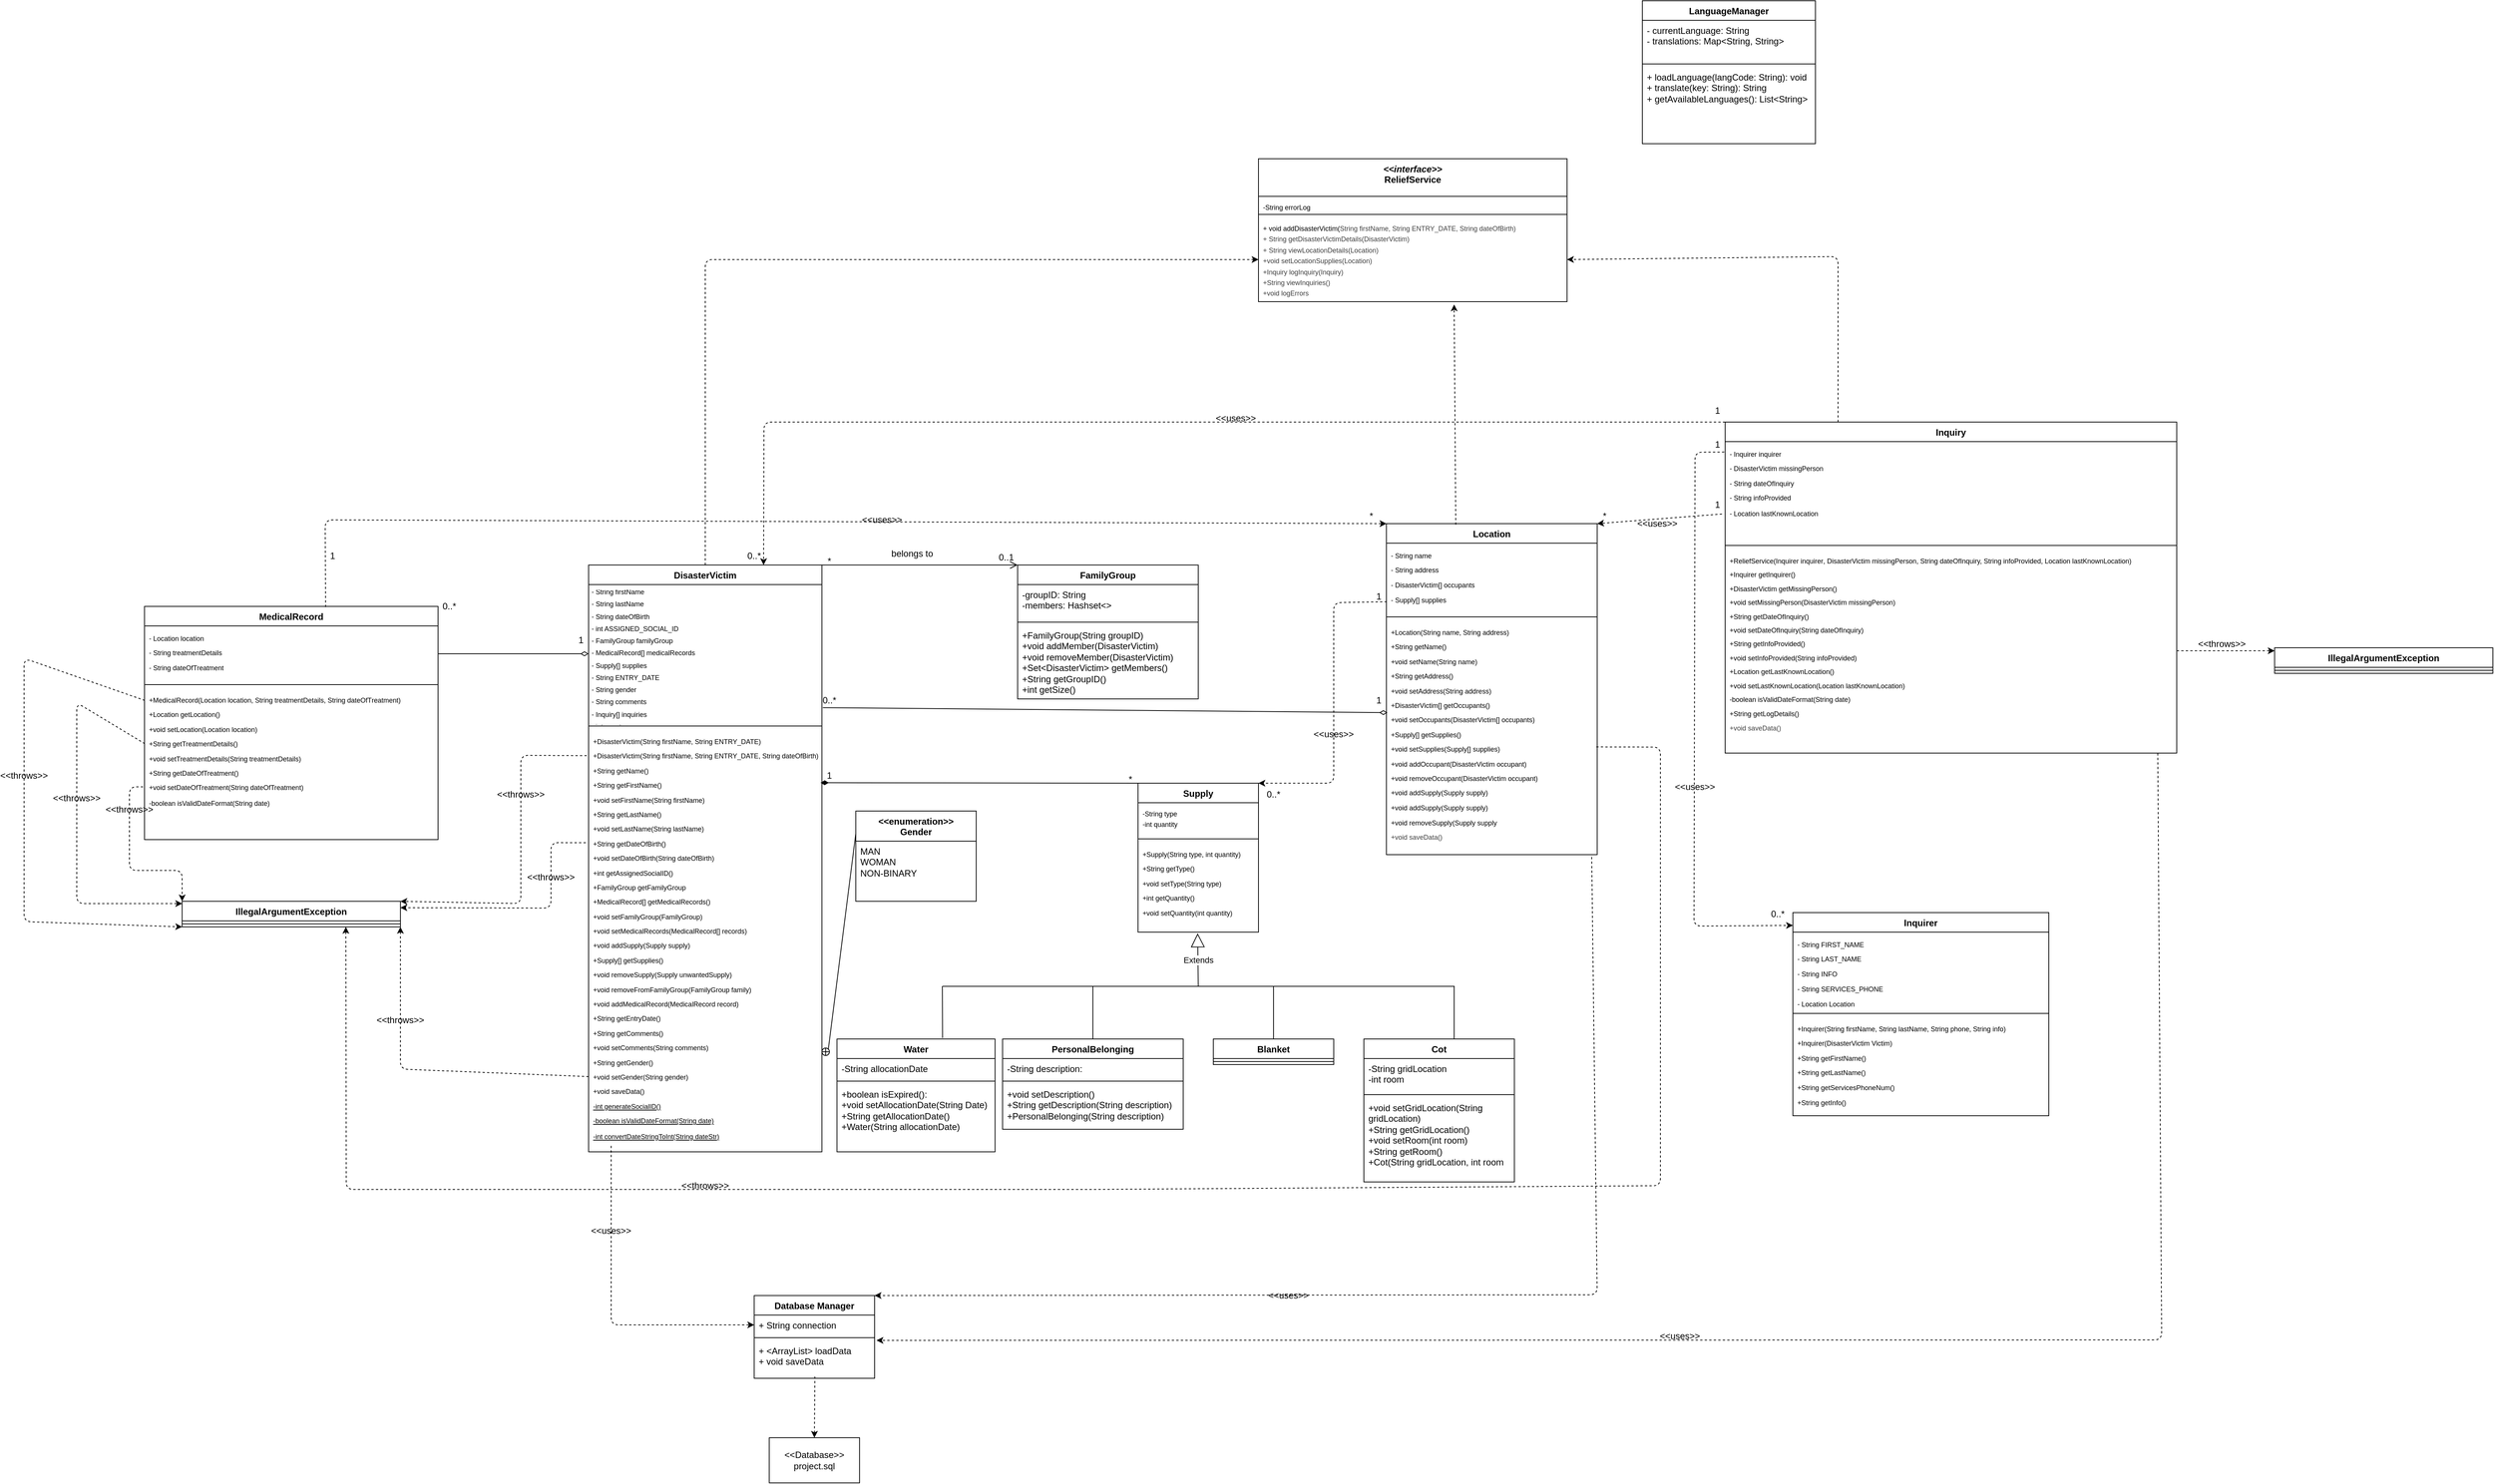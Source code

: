 <mxfile>
    <diagram id="oBRkkMxf2rn4HvT24NEF" name="Page-1">
        <mxGraphModel dx="2272" dy="1954" grid="0" gridSize="10" guides="1" tooltips="1" connect="1" arrows="1" fold="1" page="1" pageScale="1" pageWidth="1169" pageHeight="827" background="#FFFFFF" math="0" shadow="0">
            <root>
                <mxCell id="0"/>
                <mxCell id="1" parent="0"/>
                <mxCell id="2" value="DisasterVictim" style="swimlane;fontStyle=1;align=center;verticalAlign=top;childLayout=stackLayout;horizontal=1;startSize=26;horizontalStack=0;resizeParent=1;resizeParentMax=0;resizeLast=0;collapsible=1;marginBottom=0;whiteSpace=wrap;html=1;movable=1;resizable=1;rotatable=1;deletable=1;editable=1;locked=0;connectable=1;" parent="1" vertex="1">
                    <mxGeometry x="370" y="270" width="310" height="780" as="geometry"/>
                </mxCell>
                <mxCell id="3" value="&lt;p style=&quot;text-align: justify; margin: 0cm 0cm 8pt; color: rgb(0, 0, 0); line-height: 40%;&quot; class=&quot;MsoNormal&quot;&gt;&lt;font face=&quot;Helvetica&quot; style=&quot;font-size: 9px; line-height: 40%;&quot;&gt;- String firstName&lt;/font&gt;&lt;/p&gt;&lt;p style=&quot;text-align: justify; margin: 0cm 0cm 8pt; color: rgb(0, 0, 0); line-height: 40%;&quot; class=&quot;MsoNormal&quot;&gt;&lt;span style=&quot;font-size: 9px; background-color: transparent; line-height: 40%;&quot;&gt;- String lastName&lt;/span&gt;&lt;/p&gt;&lt;p style=&quot;text-align: justify; margin: 0cm 0cm 8pt; color: rgb(0, 0, 0); line-height: 40%;&quot; class=&quot;MsoNormal&quot;&gt;&lt;font face=&quot;Helvetica&quot; style=&quot;font-size: 9px; line-height: 40%;&quot;&gt;- String dateOfBirth&lt;/font&gt;&lt;/p&gt;&lt;p style=&quot;text-align: justify; margin: 0cm 0cm 8pt; color: rgb(0, 0, 0); line-height: 40%;&quot; class=&quot;MsoNormal&quot;&gt;&lt;font face=&quot;Helvetica&quot; style=&quot;font-size: 9px; line-height: 40%;&quot;&gt;- int ASSIGNED_SOCIAL_ID&lt;/font&gt;&lt;/p&gt;&lt;p style=&quot;text-align: justify; margin: 0cm 0cm 8pt; color: rgb(0, 0, 0); line-height: 40%;&quot; class=&quot;MsoNormal&quot;&gt;&lt;font face=&quot;Helvetica&quot; style=&quot;font-size: 9px; line-height: 40%;&quot;&gt;- FamilyGroup familyGroup&lt;/font&gt;&lt;/p&gt;&lt;p style=&quot;text-align: justify; margin: 0cm 0cm 8pt; color: rgb(0, 0, 0); line-height: 40%;&quot; class=&quot;MsoNormal&quot;&gt;&lt;font face=&quot;Helvetica&quot; style=&quot;font-size: 9px; line-height: 40%;&quot;&gt;- MedicalRecord[] medicalRecords&lt;/font&gt;&lt;/p&gt;&lt;p style=&quot;text-align: justify; margin: 0cm 0cm 8pt; color: rgb(0, 0, 0); line-height: 40%;&quot; class=&quot;MsoNormal&quot;&gt;&lt;font face=&quot;Helvetica&quot; style=&quot;font-size: 9px; line-height: 40%;&quot;&gt;- Supply[] supplies&lt;/font&gt;&lt;/p&gt;&lt;p style=&quot;text-align: justify; margin: 0cm 0cm 8pt; color: rgb(0, 0, 0); line-height: 40%;&quot; class=&quot;MsoNormal&quot;&gt;&lt;font face=&quot;Helvetica&quot; style=&quot;font-size: 9px; line-height: 40%;&quot;&gt;- String ENTRY_DATE&lt;/font&gt;&lt;/p&gt;&lt;p style=&quot;text-align: justify; margin: 0cm 0cm 8pt; color: rgb(0, 0, 0); line-height: 40%;&quot; class=&quot;MsoNormal&quot;&gt;&lt;font face=&quot;Helvetica&quot; style=&quot;font-size: 9px; line-height: 40%;&quot;&gt;- String gender&lt;/font&gt;&lt;/p&gt;&lt;p style=&quot;text-align: justify; margin: 0cm 0cm 8pt; color: rgb(0, 0, 0); line-height: 40%;&quot; class=&quot;MsoNormal&quot;&gt;&lt;font face=&quot;Helvetica&quot; style=&quot;font-size: 9px; line-height: 40%;&quot;&gt;- String comments&lt;/font&gt;&lt;/p&gt;&lt;p style=&quot;text-align: justify; margin: 0cm 0cm 8pt; color: rgb(0, 0, 0); line-height: 40%;&quot; class=&quot;MsoNormal&quot;&gt;&lt;font face=&quot;Helvetica&quot; style=&quot;font-size: 9px; line-height: 40%;&quot;&gt;- Inquiry[] inquiries&lt;/font&gt;&lt;/p&gt;&lt;p style=&quot;text-align: justify; margin: 0cm 0cm 0px; color: rgb(0, 0, 0); line-height: 40%;&quot; class=&quot;MsoNormal&quot;&gt;&lt;font face=&quot;Helvetica&quot; style=&quot;font-size: 9px; line-height: 40%;&quot;&gt;&lt;u&gt;- int counter&lt;/u&gt;&lt;/font&gt;&lt;/p&gt;" style="text;strokeColor=none;fillColor=none;align=left;verticalAlign=top;spacingLeft=2;spacingRight=2;overflow=hidden;rotatable=0;points=[[0,0.5],[1,0.5]];portConstraint=eastwest;html=1;spacing=2;whiteSpace=wrap;horizontal=1;spacingTop=0;" parent="2" vertex="1">
                    <mxGeometry y="26" width="310" height="184" as="geometry"/>
                </mxCell>
                <mxCell id="4" value="" style="line;strokeWidth=1;fillColor=none;align=left;verticalAlign=middle;spacingTop=-1;spacingLeft=3;spacingRight=3;rotatable=0;labelPosition=right;points=[];portConstraint=eastwest;strokeColor=inherit;" parent="2" vertex="1">
                    <mxGeometry y="210" width="310" height="8" as="geometry"/>
                </mxCell>
                <mxCell id="5" value="&lt;p style=&quot;margin: 0cm 0cm 0px; line-height: 18.4px; font-family: Aptos, sans-serif; color: rgb(0, 0, 0);&quot; class=&quot;MsoNormal&quot;&gt;&lt;font style=&quot;font-size: 9px;&quot;&gt;&lt;span style=&quot;&quot; class=&quot;markedcontent&quot;&gt;&lt;span style=&quot;line-height: 9.967px; font-family: Arial, sans-serif; color: black; background: white;&quot;&gt;+DisasterV&lt;/span&gt;&lt;span style=&quot;transform-origin: 0% 0%; transform: scaleX(1.0); cursor: text;&quot; role=&quot;presentation&quot;&gt;ictim(String firstName, String ENTR&lt;/span&gt;&lt;span style=&quot;transform-origin: 0% 0%; transform: scaleX(1.0); cursor: text;&quot; role=&quot;presentation&quot;&gt;Y_DA&lt;/span&gt;&lt;span style=&quot;transform-origin: 0% 0%; transform: scaleX(1.0); cursor: text;&quot; role=&quot;presentation&quot;&gt;TE)&lt;/span&gt;&lt;/span&gt;&lt;span style=&quot;font-family: Arial, sans-serif; color: black; background: white;&quot;&gt;&lt;br style=&quot;transform-origin: 0% 0%; cursor: text;&quot; role=&quot;presentation&quot;&gt;&lt;span style=&quot;transform-origin: 0% 0%; cursor: text;&quot; id=&quot;page1R_mcid13&quot;&gt;&lt;/span&gt;&lt;span class=&quot;markedcontent&quot;&gt;&lt;span style=&quot;transform-origin: 0% 0%; transform: scaleX(1.0); cursor: text;&quot; role=&quot;presentation&quot;&gt;&lt;span style=&quot;line-height: 9.967px; color: black; background-image: initial; background-position: initial; background-size: initial; background-repeat: initial; background-attachment: initial; background-origin: initial; background-clip: initial;&quot;&gt;+DisasterV&lt;/span&gt;&lt;span style=&quot;transform-origin: 0% 0%; transform: scaleX(1.0); cursor: text;&quot; role=&quot;presentation&quot;&gt;ictim(String firstName, String ENTR&lt;/span&gt;&lt;span style=&quot;transform-origin: 0% 0%; transform: scaleX(1.0); cursor: text;&quot; role=&quot;presentation&quot;&gt;Y_DA&lt;/span&gt;&lt;span style=&quot;transform-origin: 0% 0%; transform: scaleX(1.0); cursor: text;&quot; role=&quot;presentation&quot;&gt;TE, String dateOfBirth)&lt;/span&gt;&lt;/span&gt;&lt;/span&gt;&lt;/span&gt;&lt;/font&gt;&lt;/p&gt;&lt;p style=&quot;margin: 0cm 0cm 0px; line-height: 18.4px; font-family: Aptos, sans-serif; color: rgb(0, 0, 0);&quot; class=&quot;MsoNormal&quot;&gt;&lt;font style=&quot;font-size: 9px;&quot;&gt;&lt;span style=&quot;font-family: Arial, sans-serif; color: black; background: white;&quot;&gt;+String getName()&lt;br style=&quot;transform-origin: 0% 0%; cursor: text;&quot; role=&quot;presentation&quot;&gt;&lt;span style=&quot;transform-origin: 0% 0%; cursor: text;&quot; id=&quot;page1R_mcid14&quot;&gt;&lt;/span&gt;&lt;span class=&quot;markedcontent&quot;&gt;&lt;span style=&quot;transform-origin: 0% 0%; transform: scaleX(1.0); cursor: text;&quot; role=&quot;presentation&quot;&gt;&lt;span style=&quot;line-height: 9.967px; color: black; background-image: initial; background-position: initial; background-size: initial; background-repeat: initial; background-attachment: initial; background-origin: initial; background-clip: initial;&quot;&gt;+String getFirstName()&lt;/span&gt;&lt;/span&gt;&lt;/span&gt;&lt;/span&gt;&lt;span style=&quot;font-family: Arial, sans-serif; color: black; background: white;&quot;&gt;&lt;br style=&quot;transform-origin: 0% 0%; cursor: text;&quot; role=&quot;presentation&quot;&gt;&lt;span style=&quot;transform-origin: 0% 0%; cursor: text;&quot; id=&quot;page1R_mcid15&quot;&gt;&lt;/span&gt;&lt;span class=&quot;markedcontent&quot;&gt;&lt;span style=&quot;transform-origin: 0% 0%; transform: scaleX(1.0); cursor: text;&quot; role=&quot;presentation&quot;&gt;&lt;span style=&quot;line-height: 9.967px; color: black; background-image: initial; background-position: initial; background-size: initial; background-repeat: initial; background-attachment: initial; background-origin: initial; background-clip: initial;&quot;&gt;+void setFirstName(String firstName)&lt;/span&gt;&lt;/span&gt;&lt;/span&gt;&lt;/span&gt;&lt;span style=&quot;font-family: Arial, sans-serif; color: black; background: white;&quot;&gt;&lt;br style=&quot;transform-origin: 0% 0%; cursor: text;&quot; role=&quot;presentation&quot;&gt;&lt;span style=&quot;transform-origin: 0% 0%; cursor: text;&quot; id=&quot;page1R_mcid16&quot;&gt;&lt;/span&gt;&lt;span class=&quot;markedcontent&quot;&gt;&lt;span style=&quot;transform-origin: 0% 0%; transform: scaleX(1.0); cursor: text;&quot; role=&quot;presentation&quot;&gt;&lt;span style=&quot;line-height: 9.967px; color: black; background-image: initial; background-position: initial; background-size: initial; background-repeat: initial; background-attachment: initial; background-origin: initial; background-clip: initial;&quot;&gt;+String getLastName()&lt;/span&gt;&lt;/span&gt;&lt;/span&gt;&lt;/span&gt;&lt;span style=&quot;font-family: Arial, sans-serif; color: black; background: white;&quot;&gt;&lt;br style=&quot;transform-origin: 0% 0%; cursor: text;&quot; role=&quot;presentation&quot;&gt;&lt;span style=&quot;transform-origin: 0% 0%; cursor: text;&quot; id=&quot;page1R_mcid17&quot;&gt;&lt;/span&gt;&lt;span class=&quot;markedcontent&quot;&gt;&lt;span style=&quot;transform-origin: 0% 0%; transform: scaleX(1.0); cursor: text;&quot; role=&quot;presentation&quot;&gt;&lt;span style=&quot;line-height: 9.967px; color: black; background-image: initial; background-position: initial; background-size: initial; background-repeat: initial; background-attachment: initial; background-origin: initial; background-clip: initial;&quot;&gt;+void setLastName(String lastName)&lt;/span&gt;&lt;/span&gt;&lt;/span&gt;&lt;/span&gt;&lt;span style=&quot;font-family: Arial, sans-serif; color: black; background: white;&quot;&gt;&lt;br style=&quot;transform-origin: 0% 0%; cursor: text;&quot; role=&quot;presentation&quot;&gt;&lt;span style=&quot;transform-origin: 0% 0%; cursor: text;&quot; id=&quot;page1R_mcid18&quot;&gt;&lt;/span&gt;&lt;span class=&quot;markedcontent&quot;&gt;&lt;span style=&quot;transform-origin: 0% 0%; transform: scaleX(1.0); cursor: text;&quot; role=&quot;presentation&quot;&gt;&lt;span style=&quot;line-height: 9.967px; color: black; background-image: initial; background-position: initial; background-size: initial; background-repeat: initial; background-attachment: initial; background-origin: initial; background-clip: initial;&quot;&gt;+String getDateOfBirth()&lt;/span&gt;&lt;/span&gt;&lt;/span&gt;&lt;/span&gt;&lt;span style=&quot;font-family: Arial, sans-serif; color: black; background: white;&quot;&gt;&lt;br style=&quot;transform-origin: 0% 0%; cursor: text;&quot; role=&quot;presentation&quot;&gt;&lt;span style=&quot;transform-origin: 0% 0%; cursor: text;&quot; id=&quot;page1R_mcid19&quot;&gt;&lt;/span&gt;&lt;span class=&quot;markedcontent&quot;&gt;&lt;span style=&quot;transform-origin: 0% 0%; transform: scaleX(1.0); cursor: text;&quot; role=&quot;presentation&quot;&gt;&lt;span style=&quot;line-height: 9.967px; color: black; background-image: initial; background-position: initial; background-size: initial; background-repeat: initial; background-attachment: initial; background-origin: initial; background-clip: initial;&quot;&gt;+void setDateOfBirth(String dateOfBirth)&lt;/span&gt;&lt;/span&gt;&lt;/span&gt;&lt;/span&gt;&lt;span style=&quot;font-family: Arial, sans-serif; color: black; background: white;&quot;&gt;&lt;br style=&quot;transform-origin: 0% 0%; cursor: text;&quot; role=&quot;presentation&quot;&gt;&lt;span style=&quot;transform-origin: 0% 0%; cursor: text;&quot; id=&quot;page1R_mcid20&quot;&gt;&lt;/span&gt;&lt;span class=&quot;markedcontent&quot;&gt;&lt;span style=&quot;transform-origin: 0% 0%; transform: scaleX(1.0); cursor: text;&quot; role=&quot;presentation&quot;&gt;&lt;span style=&quot;line-height: 9.967px; color: black; background-image: initial; background-position: initial; background-size: initial; background-repeat: initial; background-attachment: initial; background-origin: initial; background-clip: initial;&quot;&gt;+int getAssignedSocialID()&lt;/span&gt;&lt;/span&gt;&lt;/span&gt;&lt;/span&gt;&lt;span style=&quot;font-family: Arial, sans-serif; color: black; background: white;&quot;&gt;&lt;br style=&quot;transform-origin: 0% 0%; cursor: text;&quot; role=&quot;presentation&quot;&gt;&lt;span style=&quot;transform-origin: 0% 0%; cursor: text;&quot; id=&quot;page1R_mcid21&quot;&gt;&lt;/span&gt;&lt;span class=&quot;markedcontent&quot;&gt;&lt;span style=&quot;transform-origin: 0% 0%; transform: scaleX(1.0); cursor: text;&quot; role=&quot;presentation&quot;&gt;&lt;span style=&quot;line-height: 9.967px; color: black; background-image: initial; background-position: initial; background-size: initial; background-repeat: initial; background-attachment: initial; background-origin: initial; background-clip: initial;&quot;&gt;+FamilyGroup getFamilyGroup&lt;/span&gt;&lt;/span&gt;&lt;/span&gt;&lt;/span&gt;&lt;span style=&quot;font-family: Arial, sans-serif; color: black; background: white;&quot;&gt;&lt;br style=&quot;transform-origin: 0% 0%; cursor: text;&quot; role=&quot;presentation&quot;&gt;&lt;span style=&quot;transform-origin: 0% 0%; cursor: text;&quot; id=&quot;page1R_mcid22&quot;&gt;&lt;/span&gt;&lt;span class=&quot;markedcontent&quot;&gt;&lt;span style=&quot;transform-origin: 0% 0%; transform: scaleX(1.0); cursor: text;&quot; role=&quot;presentation&quot;&gt;&lt;span style=&quot;line-height: 9.967px; color: black; background-image: initial; background-position: initial; background-size: initial; background-repeat: initial; background-attachment: initial; background-origin: initial; background-clip: initial;&quot;&gt;+MedicalRecord[] getMedicalRecords()&lt;/span&gt;&lt;/span&gt;&lt;/span&gt;&lt;/span&gt;&lt;span style=&quot;font-family: Arial, sans-serif; color: black; background: white;&quot;&gt;&lt;br style=&quot;transform-origin: 0% 0%; cursor: text;&quot; role=&quot;presentation&quot;&gt;&lt;span style=&quot;transform-origin: 0% 0%; cursor: text;&quot; id=&quot;page1R_mcid24&quot;&gt;&lt;/span&gt;&lt;span class=&quot;markedcontent&quot;&gt;&lt;span style=&quot;transform-origin: 0% 0%; transform: scaleX(1.0); cursor: text;&quot; role=&quot;presentation&quot;&gt;&lt;span style=&quot;line-height: 9.967px; color: black; background-image: initial; background-position: initial; background-size: initial; background-repeat: initial; background-attachment: initial; background-origin: initial; background-clip: initial;&quot;&gt;+void setFamilyGroup(FamilyGroup)&lt;/span&gt;&lt;/span&gt;&lt;/span&gt;&lt;/span&gt;&lt;span style=&quot;font-family: Arial, sans-serif; color: black; background: white;&quot;&gt;&lt;br style=&quot;transform-origin: 0% 0%; cursor: text;&quot; role=&quot;presentation&quot;&gt;&lt;span style=&quot;transform-origin: 0% 0%; cursor: text;&quot; id=&quot;page1R_mcid25&quot;&gt;&lt;/span&gt;&lt;span class=&quot;markedcontent&quot;&gt;&lt;span style=&quot;transform-origin: 0% 0%; transform: scaleX(1.0); cursor: text;&quot; role=&quot;presentation&quot;&gt;&lt;span style=&quot;line-height: 9.967px; color: black; background-image: initial; background-position: initial; background-size: initial; background-repeat: initial; background-attachment: initial; background-origin: initial; background-clip: initial;&quot;&gt;+void setMedicalRecords(MedicalRecord[] records)&lt;/span&gt;&lt;/span&gt;&lt;/span&gt;&lt;/span&gt;&lt;span style=&quot;font-family: Arial, sans-serif; color: black; background: white;&quot;&gt;&lt;br style=&quot;transform-origin: 0% 0%; cursor: text;&quot; role=&quot;presentation&quot;&gt;&lt;span style=&quot;transform-origin: 0% 0%; cursor: text;&quot; id=&quot;page1R_mcid27&quot;&gt;&lt;/span&gt;&lt;span class=&quot;markedcontent&quot;&gt;&lt;span style=&quot;transform-origin: 0% 0%; transform: scaleX(1.0); cursor: text;&quot; role=&quot;presentation&quot;&gt;&lt;span style=&quot;line-height: 9.967px; color: black; background-image: initial; background-position: initial; background-size: initial; background-repeat: initial; background-attachment: initial; background-origin: initial; background-clip: initial;&quot;&gt;+void addSupply(Supply supply)&lt;/span&gt;&lt;/span&gt;&lt;/span&gt;&lt;/span&gt;&lt;/font&gt;&lt;/p&gt;&lt;p style=&quot;margin: 0cm 0cm 0px; line-height: 18.4px; font-family: Aptos, sans-serif; color: rgb(0, 0, 0);&quot; class=&quot;MsoNormal&quot;&gt;&lt;font style=&quot;font-size: 9px;&quot;&gt;&lt;span style=&quot;font-family: Arial, sans-serif; background: white; color: black;&quot;&gt;&lt;font color=&quot;#000000&quot;&gt;+Supply[] getSupplies()&lt;br style=&quot;transform-origin: 0% 0%; cursor: text;&quot; role=&quot;presentation&quot;&gt;&lt;/font&gt;&lt;font color=&quot;rgba(0, 0, 0, 0)&quot;&gt;&lt;span style=&quot;transform-origin: 0% 0%; cursor: text; transform-origin: 0% 0%;&quot; id=&quot;page1R_mcid28&quot;&gt;&lt;/span&gt;&lt;/font&gt;&lt;span style=&quot;color: light-dark(black, rgb(237, 237, 237));&quot; class=&quot;markedcontent&quot;&gt;&lt;span style=&quot;transform-origin: 0% 0%; transform: scaleX(1.0); cursor: text;&quot; role=&quot;presentation&quot;&gt;&lt;span style=&quot;line-height: 9.967px; color: black; background-image: initial; background-position: initial; background-size: initial; background-repeat: initial; background-attachment: initial; background-origin: initial; background-clip: initial;&quot;&gt;+void removeSupply(Supply unwantedSupply)&lt;/span&gt;&lt;/span&gt;&lt;/span&gt;&lt;/span&gt;&lt;span style=&quot;color: black; font-family: Arial, sans-serif; background: white;&quot;&gt;&lt;br style=&quot;transform-origin: 0% 0%; cursor: text;&quot; role=&quot;presentation&quot;&gt;&lt;span style=&quot;transform-origin: 0% 0%; cursor: text;&quot; id=&quot;page1R_mcid29&quot;&gt;&lt;/span&gt;&lt;span class=&quot;markedcontent&quot;&gt;&lt;span style=&quot;transform-origin: 0% 0%; transform: scaleX(1.0); cursor: text;&quot; role=&quot;presentation&quot;&gt;&lt;span style=&quot;line-height: 9.967px; color: black; background-image: initial; background-position: initial; background-size: initial; background-repeat: initial; background-attachment: initial; background-origin: initial; background-clip: initial;&quot;&gt;+void removeFromFamilyGroup(FamilyGroup family)&lt;/span&gt;&lt;/span&gt;&lt;/span&gt;&lt;/span&gt;&lt;span style=&quot;color: black; font-family: Arial, sans-serif; background: white;&quot;&gt;&lt;br style=&quot;transform-origin: 0% 0%; cursor: text;&quot; role=&quot;presentation&quot;&gt;&lt;span style=&quot;transform-origin: 0% 0%; cursor: text;&quot; id=&quot;page1R_mcid31&quot;&gt;&lt;/span&gt;&lt;span class=&quot;markedcontent&quot;&gt;&lt;span style=&quot;transform-origin: 0% 0%; transform: scaleX(1.0); cursor: text;&quot; role=&quot;presentation&quot;&gt;&lt;span style=&quot;line-height: 9.967px; color: black; background-image: initial; background-position: initial; background-size: initial; background-repeat: initial; background-attachment: initial; background-origin: initial; background-clip: initial;&quot;&gt;+void addMedicalRecord(MedicalRecord record)&lt;/span&gt;&lt;/span&gt;&lt;/span&gt;&lt;/span&gt;&lt;span style=&quot;color: black; font-family: Arial, sans-serif; background: white;&quot;&gt;&lt;br style=&quot;transform-origin: 0% 0%; cursor: text;&quot; role=&quot;presentation&quot;&gt;&lt;span style=&quot;transform-origin: 0% 0%; cursor: text;&quot; id=&quot;page1R_mcid32&quot;&gt;&lt;/span&gt;&lt;span class=&quot;markedcontent&quot;&gt;&lt;span style=&quot;transform-origin: 0% 0%; transform: scaleX(1.0); cursor: text;&quot; role=&quot;presentation&quot;&gt;&lt;span style=&quot;line-height: 9.967px; color: black; background-image: initial; background-position: initial; background-size: initial; background-repeat: initial; background-attachment: initial; background-origin: initial; background-clip: initial;&quot;&gt;+String getEntryDate()&lt;/span&gt;&lt;/span&gt;&lt;/span&gt;&lt;/span&gt;&lt;span style=&quot;color: black; font-family: Arial, sans-serif; background: white;&quot;&gt;&lt;br style=&quot;transform-origin: 0% 0%; cursor: text;&quot; role=&quot;presentation&quot;&gt;&lt;span style=&quot;transform-origin: 0% 0%; cursor: text;&quot; id=&quot;page1R_mcid33&quot;&gt;&lt;/span&gt;&lt;span class=&quot;markedcontent&quot;&gt;&lt;span style=&quot;transform-origin: 0% 0%; transform: scaleX(1.0); cursor: text;&quot; role=&quot;presentation&quot;&gt;&lt;span style=&quot;line-height: 9.967px; color: black; background-image: initial; background-position: initial; background-size: initial; background-repeat: initial; background-attachment: initial; background-origin: initial; background-clip: initial;&quot;&gt;+String getComments()&lt;/span&gt;&lt;/span&gt;&lt;/span&gt;&lt;/span&gt;&lt;span style=&quot;color: black; font-family: Arial, sans-serif; background: white;&quot;&gt;&lt;br style=&quot;transform-origin: 0% 0%; cursor: text;&quot; role=&quot;presentation&quot;&gt;&lt;span style=&quot;transform-origin: 0% 0%; cursor: text;&quot; id=&quot;page1R_mcid34&quot;&gt;&lt;/span&gt;&lt;span class=&quot;markedcontent&quot;&gt;&lt;span style=&quot;transform-origin: 0% 0%; transform: scaleX(1.0); cursor: text;&quot; role=&quot;presentation&quot;&gt;&lt;span style=&quot;line-height: 9.967px; color: black; background-image: initial; background-position: initial; background-size: initial; background-repeat: initial; background-attachment: initial; background-origin: initial; background-clip: initial;&quot;&gt;+void setComments(String comments)&lt;/span&gt;&lt;/span&gt;&lt;/span&gt;&lt;/span&gt;&lt;span style=&quot;color: black; font-family: Arial, sans-serif; background: white;&quot;&gt;&lt;br style=&quot;transform-origin: 0% 0%; cursor: text;&quot; role=&quot;presentation&quot;&gt;&lt;span style=&quot;transform-origin: 0% 0%; cursor: text;&quot; id=&quot;page1R_mcid35&quot;&gt;&lt;/span&gt;&lt;span class=&quot;markedcontent&quot;&gt;&lt;span style=&quot;transform-origin: 0% 0%; transform: scaleX(1.0); cursor: text;&quot; role=&quot;presentation&quot;&gt;&lt;span style=&quot;line-height: 9.967px; color: black; background-image: initial; background-position: initial; background-size: initial; background-repeat: initial; background-attachment: initial; background-origin: initial; background-clip: initial;&quot;&gt;+String getGender()&lt;/span&gt;&lt;/span&gt;&lt;/span&gt;&lt;/span&gt;&lt;span style=&quot;color: black; font-family: Arial, sans-serif; background: white;&quot;&gt;&lt;br style=&quot;transform-origin: 0% 0%; cursor: text;&quot; role=&quot;presentation&quot;&gt;&lt;span style=&quot;transform-origin: 0% 0%; cursor: text;&quot; id=&quot;page1R_mcid36&quot;&gt;&lt;/span&gt;&lt;span class=&quot;markedcontent&quot;&gt;&lt;span style=&quot;transform-origin: 0% 0%; transform: scaleX(1.0); cursor: text;&quot; role=&quot;presentation&quot;&gt;&lt;span style=&quot;line-height: 9.967px; color: black; background-image: initial; background-position: initial; background-size: initial; background-repeat: initial; background-attachment: initial; background-origin: initial; background-clip: initial;&quot;&gt;+void setGender(String gender)&lt;/span&gt;&lt;/span&gt;&lt;/span&gt;&lt;/span&gt;&lt;/font&gt;&lt;/p&gt;&lt;p style=&quot;margin: 0cm 0cm 0px; line-height: 18.4px; font-family: Aptos, sans-serif; color: rgb(0, 0, 0);&quot; class=&quot;MsoNormal&quot;&gt;&lt;font style=&quot;font-size: 9px;&quot;&gt;&lt;span style=&quot;font-family: Arial, sans-serif; background: white; color: black;&quot;&gt;&lt;font color=&quot;#000000&quot;&gt;+void saveData()&lt;br style=&quot;transform-origin: 0% 0%; cursor: text;&quot; role=&quot;presentation&quot;&gt;&lt;/font&gt;&lt;font color=&quot;rgba(0, 0, 0, 0)&quot;&gt;&lt;span style=&quot;transform-origin: 0% 0%; cursor: text; transform-origin: 0% 0%;&quot; id=&quot;page1R_mcid37&quot;&gt;&lt;/span&gt;&lt;/font&gt;&lt;span style=&quot;color: light-dark(black, rgb(237, 237, 237));&quot; class=&quot;markedcontent&quot;&gt;&lt;span style=&quot;transform-origin: 0% 0%; transform: scaleX(1.0); cursor: text;&quot; role=&quot;presentation&quot;&gt;&lt;span style=&quot;line-height: 9.967px; color: black; background-image: initial; background-position: initial; background-size: initial; background-repeat: initial; background-attachment: initial; background-origin: initial; background-clip: initial;&quot;&gt;&lt;u&gt;-int generateSocialID()&lt;/u&gt;&lt;/span&gt;&lt;/span&gt;&lt;/span&gt;&lt;/span&gt;&lt;u style=&quot;color: light-dark(rgb(0, 0, 0), rgb(237, 237, 237));&quot;&gt;&lt;span style=&quot;font-family: Arial, sans-serif; color: black; background: white;&quot;&gt;&lt;br style=&quot;transform-origin: 0% 0%; cursor: text;&quot; role=&quot;presentation&quot;&gt;&lt;span style=&quot;transform-origin: 0% 0%; cursor: text;&quot; id=&quot;page1R_mcid38&quot;&gt;&lt;/span&gt;&lt;span class=&quot;markedcontent&quot;&gt;&lt;span style=&quot;transform-origin: 0% 0%; transform: scaleX(1.0); cursor: text;&quot; role=&quot;presentation&quot;&gt;&lt;span style=&quot;line-height: 9.967px; color: black; background-image: initial; background-position: initial; background-size: initial; background-repeat: initial; background-attachment: initial; background-origin: initial; background-clip: initial;&quot;&gt;-boolean isV&lt;/span&gt;&lt;span style=&quot;transform-origin: 0% 0%; transform: scaleX(1.0); cursor: text;&quot; role=&quot;presentation&quot;&gt;alidDateFormat(String date)&lt;/span&gt;&lt;/span&gt;&lt;/span&gt;&lt;/span&gt;&lt;span style=&quot;font-family: Arial, sans-serif; color: black; background: white;&quot;&gt;&lt;br style=&quot;transform-origin: 0% 0%; cursor: text;&quot; role=&quot;presentation&quot;&gt;&lt;span style=&quot;cursor: text; transform-origin: 0% 0%;&quot; id=&quot;page1R_mcid39&quot;&gt;&lt;/span&gt;&lt;span style=&quot;&quot; class=&quot;markedcontent&quot;&gt;&lt;span style=&quot;transform-origin: 0% 0%; transform: scaleX(1.0); cursor: text;&quot; role=&quot;presentation&quot;&gt;&lt;span style=&quot;line-height: 9.967px; color: black; background-image: initial; background-position: initial; background-size: initial; background-repeat: initial; background-attachment: initial; background-origin: initial; background-clip: initial;&quot;&gt;-int convertDateStringT&lt;/span&gt;&lt;span style=&quot;transform-origin: 0% 0%; transform: scaleX(1.0); cursor: text;&quot; role=&quot;presentation&quot;&gt;oInt(String dateStr)&lt;/span&gt;&lt;/span&gt;&lt;/span&gt;&lt;/span&gt;&lt;/u&gt;&lt;/font&gt;&lt;font color=&quot;rgba(0, 0, 0, 0)&quot;&gt;&lt;span style=&quot;font-size: 12pt; font-size: 12pt;&quot;&gt;&lt;/span&gt;&lt;/font&gt;&lt;/p&gt;&lt;p style=&quot;margin: 0cm 0cm 0px; line-height: 18.4px; font-family: Aptos, sans-serif; color: rgb(0, 0, 0);&quot; class=&quot;MsoNormal&quot;&gt;&lt;font style=&quot;font-size: 9px;&quot;&gt;&lt;u style=&quot;color: light-dark(rgb(0, 0, 0), rgb(237, 237, 237));&quot;&gt;&lt;span style=&quot;font-family: Arial, sans-serif; color: black; background: white;&quot;&gt;&lt;span style=&quot;&quot; class=&quot;markedcontent&quot;&gt;&lt;span style=&quot;transform-origin: 0% 0%; transform: scaleX(1.0); cursor: text;&quot; role=&quot;presentation&quot;&gt;&lt;span style=&quot;transform-origin: 0% 0%; transform: scaleX(1.0); cursor: text;&quot; role=&quot;presentation&quot;&gt;&lt;br&gt;&lt;/span&gt;&lt;/span&gt;&lt;/span&gt;&lt;/span&gt;&lt;/u&gt;&lt;/font&gt;&lt;/p&gt;" style="text;strokeColor=none;fillColor=none;align=left;verticalAlign=top;spacingLeft=4;spacingRight=4;overflow=hidden;rotatable=0;points=[[0,0.5],[1,0.5]];portConstraint=eastwest;whiteSpace=wrap;html=1;" parent="2" vertex="1">
                    <mxGeometry y="218" width="310" height="562" as="geometry"/>
                </mxCell>
                <mxCell id="7" value="FamilyGroup" style="swimlane;fontStyle=1;align=center;verticalAlign=top;childLayout=stackLayout;horizontal=1;startSize=26;horizontalStack=0;resizeParent=1;resizeParentMax=0;resizeLast=0;collapsible=1;marginBottom=0;whiteSpace=wrap;html=1;movable=1;resizable=1;rotatable=1;deletable=1;editable=1;locked=0;connectable=1;" parent="1" vertex="1">
                    <mxGeometry x="940" y="270" width="240" height="178" as="geometry"/>
                </mxCell>
                <mxCell id="8" value="-groupID: String&lt;div&gt;-members: Hashset&amp;lt;&amp;gt;&lt;/div&gt;" style="text;strokeColor=none;fillColor=none;align=left;verticalAlign=top;spacingLeft=4;spacingRight=4;overflow=hidden;rotatable=0;points=[[0,0.5],[1,0.5]];portConstraint=eastwest;whiteSpace=wrap;html=1;" parent="7" vertex="1">
                    <mxGeometry y="26" width="240" height="46" as="geometry"/>
                </mxCell>
                <mxCell id="9" value="" style="line;strokeWidth=1;fillColor=none;align=left;verticalAlign=middle;spacingTop=-1;spacingLeft=3;spacingRight=3;rotatable=0;labelPosition=right;points=[];portConstraint=eastwest;strokeColor=inherit;" parent="7" vertex="1">
                    <mxGeometry y="72" width="240" height="8" as="geometry"/>
                </mxCell>
                <mxCell id="10" value="+FamilyGroup(String groupID)&lt;div&gt;+void addMember(DisasterVictim)&lt;/div&gt;&lt;div&gt;+void removeMember(DisasterVictim)&lt;br&gt;&lt;div&gt;+Set&amp;lt;DisasterVictim&amp;gt; getMembers()&lt;/div&gt;&lt;/div&gt;&lt;div&gt;+String getGroupID()&lt;/div&gt;&lt;div&gt;+int getSize()&lt;/div&gt;" style="text;strokeColor=none;fillColor=none;align=left;verticalAlign=top;spacingLeft=4;spacingRight=4;overflow=hidden;rotatable=0;points=[[0,0.5],[1,0.5]];portConstraint=eastwest;whiteSpace=wrap;html=1;" parent="7" vertex="1">
                    <mxGeometry y="80" width="240" height="98" as="geometry"/>
                </mxCell>
                <mxCell id="11" value="" style="endArrow=open;startArrow=none;endFill=0;startFill=0;endSize=8;html=1;verticalAlign=bottom;labelBackgroundColor=none;strokeWidth=1;entryX=0;entryY=0;entryDx=0;entryDy=0;exitX=1;exitY=0;exitDx=0;exitDy=0;movable=0;resizable=0;rotatable=0;deletable=0;editable=0;locked=1;connectable=0;" parent="1" source="2" target="7" edge="1">
                    <mxGeometry width="160" relative="1" as="geometry">
                        <mxPoint x="870" y="310" as="sourcePoint"/>
                        <mxPoint x="920" y="190" as="targetPoint"/>
                    </mxGeometry>
                </mxCell>
                <mxCell id="12" value="0..1" style="text;html=1;align=center;verticalAlign=middle;whiteSpace=wrap;rounded=0;movable=0;resizable=0;rotatable=0;deletable=0;editable=0;locked=1;connectable=0;" parent="1" vertex="1">
                    <mxGeometry x="900" y="250" width="50" height="20" as="geometry"/>
                </mxCell>
                <mxCell id="14" value="*" style="text;html=1;align=center;verticalAlign=middle;whiteSpace=wrap;rounded=0;movable=0;resizable=0;rotatable=0;deletable=0;editable=0;locked=1;connectable=0;" parent="1" vertex="1">
                    <mxGeometry x="680" y="250" width="20" height="30" as="geometry"/>
                </mxCell>
                <mxCell id="15" value="belongs to" style="text;html=1;align=center;verticalAlign=middle;whiteSpace=wrap;rounded=0;movable=0;resizable=0;rotatable=0;deletable=0;editable=0;locked=1;connectable=0;" parent="1" vertex="1">
                    <mxGeometry x="770" y="239" width="60" height="31" as="geometry"/>
                </mxCell>
                <mxCell id="30" value="MedicalRecord" style="swimlane;fontStyle=1;align=center;verticalAlign=top;childLayout=stackLayout;horizontal=1;startSize=26;horizontalStack=0;resizeParent=1;resizeParentMax=0;resizeLast=0;collapsible=1;marginBottom=0;whiteSpace=wrap;html=1;movable=1;resizable=1;rotatable=1;deletable=1;editable=1;locked=0;connectable=1;" parent="1" vertex="1">
                    <mxGeometry x="-220" y="325" width="390" height="310" as="geometry"/>
                </mxCell>
                <mxCell id="31" value="&lt;p style=&quot;margin: 0cm 0cm 8pt; line-height: 18.4px; font-family: Aptos, sans-serif; color: rgb(0, 0, 0);&quot; class=&quot;MsoNormal&quot;&gt;&lt;font style=&quot;font-size: 9px;&quot;&gt;&lt;span style=&quot;&quot; class=&quot;markedcontent&quot;&gt;&lt;span style=&quot;line-height: 9.967px; font-family: Arial, sans-serif; color: black; background: white;&quot;&gt;- Location location&lt;/span&gt;&lt;/span&gt;&lt;span style=&quot;font-family: Arial, sans-serif; color: black; background: white;&quot;&gt;&lt;br style=&quot;transform-origin: 0% 0%; cursor: text;&quot; role=&quot;presentation&quot;&gt;&lt;span style=&quot;transform-origin: 0% 0%; cursor: text;&quot; id=&quot;page1R_mcid83&quot;&gt;&lt;/span&gt;&lt;span class=&quot;markedcontent&quot;&gt;&lt;span style=&quot;transform-origin: 0% 0%; transform: scaleX(1.0); cursor: text;&quot; role=&quot;presentation&quot;&gt;&lt;span style=&quot;line-height: 9.967px; color: black; background-image: initial; background-position: initial; background-size: initial; background-repeat: initial; background-attachment: initial; background-origin: initial; background-clip: initial;&quot;&gt;- String treatmentDetails&lt;/span&gt;&lt;/span&gt;&lt;/span&gt;&lt;/span&gt;&lt;span style=&quot;font-family: Arial, sans-serif; color: black; background: white;&quot;&gt;&lt;br style=&quot;transform-origin: 0% 0%; cursor: text;&quot; role=&quot;presentation&quot;&gt;&lt;span style=&quot;cursor: text; transform-origin: 0% 0%;&quot; id=&quot;page1R_mcid84&quot;&gt;&lt;/span&gt;&lt;span style=&quot;&quot; class=&quot;markedcontent&quot;&gt;&lt;span style=&quot;transform-origin: 0% 0%; transform: scaleX(1.0); cursor: text;&quot; role=&quot;presentation&quot;&gt;&lt;span style=&quot;line-height: 9.967px; color: black; background-image: initial; background-position: initial; background-size: initial; background-repeat: initial; background-attachment: initial; background-origin: initial; background-clip: initial;&quot;&gt;- String dateOfT&lt;/span&gt;&lt;span style=&quot;transform-origin: 0% 0%; transform: scaleX(1.0); cursor: text;&quot; role=&quot;presentation&quot;&gt;reatment&lt;/span&gt;&lt;/span&gt;&lt;/span&gt;&lt;/span&gt;&lt;/font&gt;&lt;/p&gt;" style="text;strokeColor=none;fillColor=none;align=left;verticalAlign=top;spacingLeft=4;spacingRight=4;overflow=hidden;rotatable=0;points=[[0,0.5],[1,0.5]];portConstraint=eastwest;whiteSpace=wrap;html=1;" parent="30" vertex="1">
                    <mxGeometry y="26" width="390" height="74" as="geometry"/>
                </mxCell>
                <mxCell id="32" value="" style="line;strokeWidth=1;fillColor=none;align=left;verticalAlign=middle;spacingTop=-1;spacingLeft=3;spacingRight=3;rotatable=0;labelPosition=right;points=[];portConstraint=eastwest;strokeColor=inherit;" parent="30" vertex="1">
                    <mxGeometry y="100" width="390" height="8" as="geometry"/>
                </mxCell>
                <mxCell id="33" value="&lt;p style=&quot;margin: 0cm 0cm 8pt; line-height: 18.4px; font-family: Aptos, sans-serif; color: rgb(0, 0, 0);&quot; class=&quot;MsoNormal&quot;&gt;&lt;font style=&quot;font-size: 9px;&quot;&gt;&lt;span style=&quot;&quot; class=&quot;markedcontent&quot;&gt;&lt;span style=&quot;line-height: 9.967px; font-family: Arial, sans-serif; color: black; background: white;&quot;&gt;+MedicalRecord(Location location, String treatmentDetails, String dateOfT&lt;/span&gt;&lt;span style=&quot;transform-origin: 0% 0%; transform: scaleX(1.0); cursor: text;&quot; role=&quot;presentation&quot;&gt;reatment)&lt;/span&gt;&lt;/span&gt;&lt;span style=&quot;font-family: Arial, sans-serif; color: black; background: white;&quot;&gt;&lt;br style=&quot;transform-origin: 0% 0%; cursor: text;&quot; role=&quot;presentation&quot;&gt;&lt;span style=&quot;transform-origin: 0% 0%; cursor: text;&quot; id=&quot;page1R_mcid86&quot;&gt;&lt;/span&gt;&lt;span class=&quot;markedcontent&quot;&gt;&lt;span style=&quot;transform-origin: 0% 0%; transform: scaleX(1.0); cursor: text;&quot; role=&quot;presentation&quot;&gt;&lt;span style=&quot;line-height: 9.967px; color: black; background-image: initial; background-position: initial; background-size: initial; background-repeat: initial; background-attachment: initial; background-origin: initial; background-clip: initial;&quot;&gt;+Location getLocation()&lt;/span&gt;&lt;/span&gt;&lt;/span&gt;&lt;/span&gt;&lt;span style=&quot;font-family: Arial, sans-serif; color: black; background: white;&quot;&gt;&lt;br style=&quot;transform-origin: 0% 0%; cursor: text;&quot; role=&quot;presentation&quot;&gt;&lt;span style=&quot;transform-origin: 0% 0%; cursor: text;&quot; id=&quot;page1R_mcid87&quot;&gt;&lt;/span&gt;&lt;span class=&quot;markedcontent&quot;&gt;&lt;span style=&quot;transform-origin: 0% 0%; transform: scaleX(1.0); cursor: text;&quot; role=&quot;presentation&quot;&gt;&lt;span style=&quot;line-height: 9.967px; color: black; background-image: initial; background-position: initial; background-size: initial; background-repeat: initial; background-attachment: initial; background-origin: initial; background-clip: initial;&quot;&gt;+void setLocation(Location location)&lt;/span&gt;&lt;/span&gt;&lt;/span&gt;&lt;/span&gt;&lt;span style=&quot;font-family: Arial, sans-serif; color: black; background: white;&quot;&gt;&lt;br style=&quot;transform-origin: 0% 0%; cursor: text;&quot; role=&quot;presentation&quot;&gt;&lt;span style=&quot;transform-origin: 0% 0%; cursor: text;&quot; id=&quot;page1R_mcid88&quot;&gt;&lt;/span&gt;&lt;span class=&quot;markedcontent&quot;&gt;&lt;span style=&quot;transform-origin: 0% 0%; transform: scaleX(1.0); cursor: text;&quot; role=&quot;presentation&quot;&gt;&lt;span style=&quot;line-height: 9.967px; color: black; background-image: initial; background-position: initial; background-size: initial; background-repeat: initial; background-attachment: initial; background-origin: initial; background-clip: initial;&quot;&gt;+String getT&lt;/span&gt;&lt;span style=&quot;transform-origin: 0% 0%; transform: scaleX(1.0); cursor: text;&quot; role=&quot;presentation&quot;&gt;reatmentDetails()&lt;/span&gt;&lt;/span&gt;&lt;/span&gt;&lt;/span&gt;&lt;span style=&quot;font-family: Arial, sans-serif; color: black; background: white;&quot;&gt;&lt;br style=&quot;transform-origin: 0% 0%; cursor: text;&quot; role=&quot;presentation&quot;&gt;&lt;span style=&quot;transform-origin: 0% 0%; cursor: text;&quot; id=&quot;page1R_mcid89&quot;&gt;&lt;/span&gt;&lt;span class=&quot;markedcontent&quot;&gt;&lt;span style=&quot;transform-origin: 0% 0%; transform: scaleX(1.0); cursor: text;&quot; role=&quot;presentation&quot;&gt;&lt;span style=&quot;line-height: 9.967px; color: black; background-image: initial; background-position: initial; background-size: initial; background-repeat: initial; background-attachment: initial; background-origin: initial; background-clip: initial;&quot;&gt;+void setT&lt;/span&gt;&lt;span style=&quot;transform-origin: 0% 0%; transform: scaleX(1.0); cursor: text;&quot; role=&quot;presentation&quot;&gt;reatmentDetails(String treatmentDetails)&lt;/span&gt;&lt;/span&gt;&lt;/span&gt;&lt;/span&gt;&lt;span style=&quot;font-family: Arial, sans-serif; color: black; background: white;&quot;&gt;&lt;br style=&quot;transform-origin: 0% 0%; cursor: text;&quot; role=&quot;presentation&quot;&gt;&lt;span style=&quot;transform-origin: 0% 0%; cursor: text;&quot; id=&quot;page1R_mcid90&quot;&gt;&lt;/span&gt;&lt;span class=&quot;markedcontent&quot;&gt;&lt;span style=&quot;transform-origin: 0% 0%; transform: scaleX(1.0); cursor: text;&quot; role=&quot;presentation&quot;&gt;&lt;span style=&quot;line-height: 9.967px; color: black; background-image: initial; background-position: initial; background-size: initial; background-repeat: initial; background-attachment: initial; background-origin: initial; background-clip: initial;&quot;&gt;+String getDateOfT&lt;/span&gt;&lt;span style=&quot;transform-origin: 0% 0%; transform: scaleX(1.0); cursor: text;&quot; role=&quot;presentation&quot;&gt;reatment()&lt;/span&gt;&lt;/span&gt;&lt;/span&gt;&lt;/span&gt;&lt;span style=&quot;font-family: Arial, sans-serif; color: black; background: white;&quot;&gt;&lt;br style=&quot;transform-origin: 0% 0%; cursor: text;&quot; role=&quot;presentation&quot;&gt;&lt;span style=&quot;transform-origin: 0% 0%; cursor: text;&quot; id=&quot;page1R_mcid91&quot;&gt;&lt;/span&gt;&lt;span class=&quot;markedcontent&quot;&gt;&lt;span style=&quot;transform-origin: 0% 0%; transform: scaleX(1.0); cursor: text;&quot; role=&quot;presentation&quot;&gt;&lt;span style=&quot;line-height: 9.967px; color: black; background-image: initial; background-position: initial; background-size: initial; background-repeat: initial; background-attachment: initial; background-origin: initial; background-clip: initial;&quot;&gt;+void setDateOfT&lt;/span&gt;&lt;span style=&quot;transform-origin: 0% 0%; transform: scaleX(1.0); cursor: text;&quot; role=&quot;presentation&quot;&gt;reatment(String dateOfT&lt;/span&gt;&lt;span style=&quot;transform-origin: 0% 0%; transform: scaleX(1.0); cursor: text;&quot; role=&quot;presentation&quot;&gt;reatment)&lt;/span&gt;&lt;/span&gt;&lt;/span&gt;&lt;/span&gt;&lt;span style=&quot;font-family: Arial, sans-serif; color: black; background: white;&quot;&gt;&lt;br style=&quot;transform-origin: 0% 0%; cursor: text;&quot; role=&quot;presentation&quot;&gt;&lt;span style=&quot;cursor: text; transform-origin: 0% 0%;&quot; id=&quot;page1R_mcid92&quot;&gt;&lt;/span&gt;&lt;span style=&quot;&quot; class=&quot;markedcontent&quot;&gt;&lt;span style=&quot;transform-origin: 0% 0%; transform: scaleX(1.0); cursor: text;&quot; role=&quot;presentation&quot;&gt;&lt;span style=&quot;line-height: 9.967px; color: black; background-image: initial; background-position: initial; background-size: initial; background-repeat: initial; background-attachment: initial; background-origin: initial; background-clip: initial;&quot;&gt;-boolean isV&lt;/span&gt;&lt;span style=&quot;transform-origin: 0% 0%; transform: scaleX(1.0); cursor: text;&quot; role=&quot;presentation&quot;&gt;alidDateFormat(String date)&lt;/span&gt;&lt;/span&gt;&lt;/span&gt;&lt;/span&gt;&lt;/font&gt;&lt;span style=&quot;font-size: 12pt;&quot;&gt;&lt;/span&gt;&lt;/p&gt;" style="text;strokeColor=none;fillColor=none;align=left;verticalAlign=top;spacingLeft=4;spacingRight=4;overflow=hidden;rotatable=0;points=[[0,0.5],[1,0.5]];portConstraint=eastwest;whiteSpace=wrap;html=1;" parent="30" vertex="1">
                    <mxGeometry y="108" width="390" height="202" as="geometry"/>
                </mxCell>
                <mxCell id="47" value="" style="endArrow=none;startArrow=diamondThin;endFill=0;startFill=0;html=1;verticalAlign=bottom;labelBackgroundColor=none;strokeWidth=1;startSize=8;endSize=8;entryX=1;entryY=0.5;entryDx=0;entryDy=0;exitX=0;exitY=0.5;exitDx=0;exitDy=0;movable=0;resizable=0;rotatable=0;deletable=0;editable=0;locked=1;connectable=0;" parent="1" source="3" target="31" edge="1">
                    <mxGeometry width="160" relative="1" as="geometry">
                        <mxPoint x="-50" y="190" as="sourcePoint"/>
                        <mxPoint x="110" y="190" as="targetPoint"/>
                    </mxGeometry>
                </mxCell>
                <mxCell id="50" value="0..*" style="text;html=1;align=center;verticalAlign=middle;whiteSpace=wrap;rounded=0;movable=0;resizable=0;rotatable=0;deletable=0;editable=0;locked=1;connectable=0;" parent="1" vertex="1">
                    <mxGeometry x="170" y="314" width="30" height="22" as="geometry"/>
                </mxCell>
                <mxCell id="51" value="1" style="text;html=1;align=center;verticalAlign=middle;whiteSpace=wrap;rounded=0;movable=0;resizable=0;rotatable=0;deletable=0;editable=0;locked=1;connectable=0;" parent="1" vertex="1">
                    <mxGeometry x="350" y="360" width="20" height="20" as="geometry"/>
                </mxCell>
                <mxCell id="53" value="IllegalArgumentException" style="swimlane;fontStyle=1;align=center;verticalAlign=top;childLayout=stackLayout;horizontal=1;startSize=26;horizontalStack=0;resizeParent=1;resizeParentMax=0;resizeLast=0;collapsible=1;marginBottom=0;whiteSpace=wrap;html=1;movable=1;resizable=1;rotatable=1;deletable=1;editable=1;locked=0;connectable=1;" parent="1" vertex="1">
                    <mxGeometry x="-170" y="717" width="290" height="34" as="geometry"/>
                </mxCell>
                <mxCell id="55" value="" style="line;strokeWidth=1;fillColor=none;align=left;verticalAlign=middle;spacingTop=-1;spacingLeft=3;spacingRight=3;rotatable=0;labelPosition=right;points=[];portConstraint=eastwest;strokeColor=inherit;" parent="53" vertex="1">
                    <mxGeometry y="26" width="290" height="8" as="geometry"/>
                </mxCell>
                <mxCell id="57" value="" style="html=1;labelBackgroundColor=#ffffff;startArrow=none;startFill=0;startSize=6;endArrow=classic;endFill=1;endSize=6;jettySize=auto;orthogonalLoop=1;strokeWidth=1;dashed=1;fontSize=14;exitX=-0.005;exitY=0.653;exitDx=0;exitDy=0;exitPerimeter=0;edgeStyle=orthogonalEdgeStyle;entryX=0;entryY=0;entryDx=0;entryDy=0;movable=0;resizable=0;rotatable=0;deletable=0;editable=0;locked=1;connectable=0;" parent="1" source="33" target="53" edge="1">
                    <mxGeometry width="60" height="60" relative="1" as="geometry">
                        <mxPoint x="-260" y="510" as="sourcePoint"/>
                        <mxPoint x="-170" y="640" as="targetPoint"/>
                    </mxGeometry>
                </mxCell>
                <mxCell id="60" value="" style="html=1;labelBackgroundColor=#ffffff;startArrow=none;startFill=0;startSize=6;endArrow=classic;endFill=1;endSize=6;jettySize=auto;orthogonalLoop=1;strokeWidth=1;dashed=1;fontSize=14;exitX=0.001;exitY=0.084;exitDx=0;exitDy=0;exitPerimeter=0;entryX=0;entryY=1;entryDx=0;entryDy=0;movable=0;resizable=0;rotatable=0;deletable=0;editable=0;locked=1;connectable=0;" parent="1" source="33" target="53" edge="1">
                    <mxGeometry width="60" height="60" relative="1" as="geometry">
                        <mxPoint x="-230" y="477" as="sourcePoint"/>
                        <mxPoint x="-180" y="744" as="targetPoint"/>
                        <Array as="points">
                            <mxPoint x="-380" y="394"/>
                            <mxPoint x="-380" y="744"/>
                        </Array>
                    </mxGeometry>
                </mxCell>
                <mxCell id="59" value="" style="html=1;labelBackgroundColor=#ffffff;startArrow=none;startFill=0;startSize=6;endArrow=classic;endFill=1;endSize=6;jettySize=auto;orthogonalLoop=1;strokeWidth=1;dashed=1;fontSize=14;exitX=0.001;exitY=0.369;exitDx=0;exitDy=0;exitPerimeter=0;movable=0;resizable=0;rotatable=0;deletable=0;editable=0;locked=1;connectable=0;" parent="1" source="33" edge="1">
                    <mxGeometry width="60" height="60" relative="1" as="geometry">
                        <mxPoint x="-310" y="450" as="sourcePoint"/>
                        <mxPoint x="-170" y="720" as="targetPoint"/>
                        <Array as="points">
                            <mxPoint x="-310" y="453"/>
                            <mxPoint x="-310" y="720"/>
                        </Array>
                    </mxGeometry>
                </mxCell>
                <mxCell id="62" value="&amp;lt;&amp;lt;throws&amp;gt;&amp;gt;" style="text;html=1;align=center;verticalAlign=middle;whiteSpace=wrap;rounded=0;movable=0;resizable=0;rotatable=0;deletable=0;editable=0;locked=1;connectable=0;" parent="1" vertex="1">
                    <mxGeometry x="-340" y="565" width="60" height="30" as="geometry"/>
                </mxCell>
                <mxCell id="63" value="&amp;lt;&amp;lt;throws&amp;gt;&amp;gt;" style="text;html=1;align=center;verticalAlign=middle;whiteSpace=wrap;rounded=0;movable=0;resizable=0;rotatable=0;deletable=0;editable=0;locked=1;connectable=0;" parent="1" vertex="1">
                    <mxGeometry x="-270" y="580" width="60" height="30" as="geometry"/>
                </mxCell>
                <mxCell id="61" value="&amp;lt;&amp;lt;throws&amp;gt;&amp;gt;" style="text;html=1;align=center;verticalAlign=middle;whiteSpace=wrap;rounded=0;movable=0;resizable=0;rotatable=0;deletable=0;editable=0;locked=1;connectable=0;" parent="1" vertex="1">
                    <mxGeometry x="-410" y="535" width="60" height="30" as="geometry"/>
                </mxCell>
                <mxCell id="66" value="Supply" style="swimlane;fontStyle=1;align=center;verticalAlign=top;childLayout=stackLayout;horizontal=1;startSize=26;horizontalStack=0;resizeParent=1;resizeParentMax=0;resizeLast=0;collapsible=1;marginBottom=0;whiteSpace=wrap;html=1;" parent="1" vertex="1">
                    <mxGeometry x="1100" y="560" width="160" height="198" as="geometry"/>
                </mxCell>
                <mxCell id="67" value="&lt;font style=&quot;font-size: 9px;&quot;&gt;-String type&lt;/font&gt;&lt;div&gt;&lt;font style=&quot;font-size: 9px;&quot;&gt;-int quantity&lt;/font&gt;&lt;/div&gt;" style="text;strokeColor=none;fillColor=none;align=left;verticalAlign=top;spacingLeft=4;spacingRight=4;overflow=hidden;rotatable=0;points=[[0,0.5],[1,0.5]];portConstraint=eastwest;whiteSpace=wrap;html=1;" parent="66" vertex="1">
                    <mxGeometry y="26" width="160" height="44" as="geometry"/>
                </mxCell>
                <mxCell id="68" value="" style="line;strokeWidth=1;fillColor=none;align=left;verticalAlign=middle;spacingTop=-1;spacingLeft=3;spacingRight=3;rotatable=0;labelPosition=right;points=[];portConstraint=eastwest;strokeColor=inherit;" parent="66" vertex="1">
                    <mxGeometry y="70" width="160" height="8" as="geometry"/>
                </mxCell>
                <mxCell id="69" value="&lt;p style=&quot;margin: 0cm 0cm 8pt; line-height: 18.4px; font-family: Aptos, sans-serif; color: rgb(0, 0, 0);&quot; class=&quot;MsoNormal&quot;&gt;&lt;font style=&quot;font-size: 9px;&quot;&gt;&lt;span style=&quot;&quot; class=&quot;markedcontent&quot;&gt;&lt;span style=&quot;line-height: 7.667px; font-family: Arial, sans-serif; color: black; background: white;&quot;&gt;+Supply(String type, int quantity)&lt;/span&gt;&lt;/span&gt;&lt;span style=&quot;font-family: Arial, sans-serif; color: black; background: white;&quot;&gt;&lt;br style=&quot;transform-origin: 0% 0%; cursor: text;&quot; role=&quot;presentation&quot;&gt;&lt;span style=&quot;transform-origin: 0% 0%; cursor: text;&quot; id=&quot;page1R_mcid116&quot;&gt;&lt;/span&gt;&lt;span class=&quot;markedcontent&quot;&gt;&lt;span style=&quot;transform-origin: 0% 0%; transform: scaleX(1.0); cursor: text;&quot; role=&quot;presentation&quot;&gt;&lt;span style=&quot;line-height: 7.667px; color: black; background-image: initial; background-position: initial; background-size: initial; background-repeat: initial; background-attachment: initial; background-origin: initial; background-clip: initial;&quot;&gt;+String getT&lt;/span&gt;&lt;span style=&quot;transform-origin: 0% 0%; transform: scaleX(1.0); cursor: text;&quot; role=&quot;presentation&quot;&gt;ype()&lt;/span&gt;&lt;/span&gt;&lt;/span&gt;&lt;/span&gt;&lt;span style=&quot;font-family: Arial, sans-serif; color: black; background: white;&quot;&gt;&lt;br style=&quot;transform-origin: 0% 0%; cursor: text;&quot; role=&quot;presentation&quot;&gt;&lt;span style=&quot;transform-origin: 0% 0%; cursor: text;&quot; id=&quot;page1R_mcid117&quot;&gt;&lt;/span&gt;&lt;span class=&quot;markedcontent&quot;&gt;&lt;span style=&quot;transform-origin: 0% 0%; transform: scaleX(1.0); cursor: text;&quot; role=&quot;presentation&quot;&gt;&lt;span style=&quot;line-height: 7.667px; color: black; background-image: initial; background-position: initial; background-size: initial; background-repeat: initial; background-attachment: initial; background-origin: initial; background-clip: initial;&quot;&gt;+void setT&lt;/span&gt;&lt;span style=&quot;transform-origin: 0% 0%; transform: scaleX(1.0); cursor: text;&quot; role=&quot;presentation&quot;&gt;ype(String type)&lt;/span&gt;&lt;/span&gt;&lt;/span&gt;&lt;/span&gt;&lt;span style=&quot;font-family: Arial, sans-serif; color: black; background: white;&quot;&gt;&lt;br style=&quot;transform-origin: 0% 0%; cursor: text;&quot; role=&quot;presentation&quot;&gt;&lt;span style=&quot;transform-origin: 0% 0%; cursor: text;&quot; id=&quot;page1R_mcid118&quot;&gt;&lt;/span&gt;&lt;span class=&quot;markedcontent&quot;&gt;&lt;span style=&quot;transform-origin: 0% 0%; transform: scaleX(1.0); cursor: text;&quot; role=&quot;presentation&quot;&gt;&lt;span style=&quot;line-height: 7.667px; color: black; background-image: initial; background-position: initial; background-size: initial; background-repeat: initial; background-attachment: initial; background-origin: initial; background-clip: initial;&quot;&gt;+int getQuantity()&lt;/span&gt;&lt;/span&gt;&lt;/span&gt;&lt;/span&gt;&lt;span style=&quot;font-family: Arial, sans-serif; color: black; background: white;&quot;&gt;&lt;br style=&quot;transform-origin: 0% 0%; cursor: text;&quot; role=&quot;presentation&quot;&gt;&lt;span style=&quot;transform-origin: 0% 0%; cursor: text;&quot; id=&quot;page1R_mcid119&quot;&gt;&lt;/span&gt;&lt;span class=&quot;markedcontent&quot;&gt;&lt;span style=&quot;transform-origin: 0% 0%; transform: scaleX(1.0); cursor: text;&quot; role=&quot;presentation&quot;&gt;&lt;span style=&quot;line-height: 7.667px; color: black; background-image: initial; background-position: initial; background-size: initial; background-repeat: initial; background-attachment: initial; background-origin: initial; background-clip: initial;&quot;&gt;+void setQuantity(int quantity)&lt;/span&gt;&lt;/span&gt;&lt;/span&gt;&lt;/span&gt;&lt;/font&gt;&lt;span style=&quot;font-family: Arial, sans-serif; color: black; background: white;&quot;&gt;&lt;font style=&quot;font-size: 9px;&quot;&gt;&lt;br style=&quot;transform-origin: 0% 0%; cursor: text;&quot; role=&quot;presentation&quot;&gt;&lt;/font&gt;&lt;br&gt;&lt;span style=&quot;transform-origin: 0% 0%; cursor: text; font-size: 12pt; transform-origin: 0% 0%;&quot; id=&quot;page1R_mcid120&quot;&gt;&lt;/span&gt;&lt;span style=&quot;font-size: 12pt;&quot;&gt;&lt;/span&gt;&lt;/span&gt;&lt;/p&gt;&lt;span style=&quot;font-size: medium; transform-origin: 0% 0%; transform: scaleX(1.001); cursor: text;&quot; role=&quot;presentation&quot;&gt;&lt;/span&gt;" style="text;strokeColor=none;fillColor=none;align=left;verticalAlign=top;spacingLeft=4;spacingRight=4;overflow=hidden;rotatable=0;points=[[0,0.5],[1,0.5]];portConstraint=eastwest;whiteSpace=wrap;html=1;" parent="66" vertex="1">
                    <mxGeometry y="78" width="160" height="120" as="geometry"/>
                </mxCell>
                <mxCell id="70" value="Cot" style="swimlane;fontStyle=1;align=center;verticalAlign=top;childLayout=stackLayout;horizontal=1;startSize=26;horizontalStack=0;resizeParent=1;resizeParentMax=0;resizeLast=0;collapsible=1;marginBottom=0;whiteSpace=wrap;html=1;" parent="1" vertex="1">
                    <mxGeometry x="1400" y="900" width="200" height="190" as="geometry"/>
                </mxCell>
                <mxCell id="71" value="-String gridLocation&lt;div&gt;-int room&lt;/div&gt;" style="text;strokeColor=none;fillColor=none;align=left;verticalAlign=top;spacingLeft=4;spacingRight=4;overflow=hidden;rotatable=0;points=[[0,0.5],[1,0.5]];portConstraint=eastwest;whiteSpace=wrap;html=1;" parent="70" vertex="1">
                    <mxGeometry y="26" width="200" height="44" as="geometry"/>
                </mxCell>
                <mxCell id="72" value="" style="line;strokeWidth=1;fillColor=none;align=left;verticalAlign=middle;spacingTop=-1;spacingLeft=3;spacingRight=3;rotatable=0;labelPosition=right;points=[];portConstraint=eastwest;strokeColor=inherit;" parent="70" vertex="1">
                    <mxGeometry y="70" width="200" height="8" as="geometry"/>
                </mxCell>
                <mxCell id="73" value="&lt;span style=&quot;color: rgb(0, 0, 0);&quot;&gt;+void setGridLocation(String gridLocation)&lt;/span&gt;&lt;div&gt;+String getGridLocation()&lt;/div&gt;&lt;div&gt;&lt;span style=&quot;color: rgb(0, 0, 0);&quot;&gt;+void setRoom(int room)&lt;/span&gt;&lt;div&gt;+String getRoom()&lt;/div&gt;&lt;/div&gt;&lt;div&gt;+Cot(String gridLocation, int room&lt;/div&gt;" style="text;strokeColor=none;fillColor=none;align=left;verticalAlign=top;spacingLeft=4;spacingRight=4;overflow=hidden;rotatable=0;points=[[0,0.5],[1,0.5]];portConstraint=eastwest;whiteSpace=wrap;html=1;" parent="70" vertex="1">
                    <mxGeometry y="78" width="200" height="112" as="geometry"/>
                </mxCell>
                <mxCell id="74" value="Blanket" style="swimlane;fontStyle=1;align=center;verticalAlign=top;childLayout=stackLayout;horizontal=1;startSize=26;horizontalStack=0;resizeParent=1;resizeParentMax=0;resizeLast=0;collapsible=1;marginBottom=0;whiteSpace=wrap;html=1;" parent="1" vertex="1">
                    <mxGeometry x="1200" y="900" width="160" height="34" as="geometry"/>
                </mxCell>
                <mxCell id="76" value="" style="line;strokeWidth=1;fillColor=none;align=left;verticalAlign=middle;spacingTop=-1;spacingLeft=3;spacingRight=3;rotatable=0;labelPosition=right;points=[];portConstraint=eastwest;strokeColor=inherit;" parent="74" vertex="1">
                    <mxGeometry y="26" width="160" height="8" as="geometry"/>
                </mxCell>
                <mxCell id="78" value="PersonalBelonging" style="swimlane;fontStyle=1;align=center;verticalAlign=top;childLayout=stackLayout;horizontal=1;startSize=26;horizontalStack=0;resizeParent=1;resizeParentMax=0;resizeLast=0;collapsible=1;marginBottom=0;whiteSpace=wrap;html=1;" parent="1" vertex="1">
                    <mxGeometry x="920" y="900" width="240" height="120" as="geometry"/>
                </mxCell>
                <mxCell id="79" value="-String description:" style="text;strokeColor=none;fillColor=none;align=left;verticalAlign=top;spacingLeft=4;spacingRight=4;overflow=hidden;rotatable=0;points=[[0,0.5],[1,0.5]];portConstraint=eastwest;whiteSpace=wrap;html=1;" parent="78" vertex="1">
                    <mxGeometry y="26" width="240" height="26" as="geometry"/>
                </mxCell>
                <mxCell id="80" value="" style="line;strokeWidth=1;fillColor=none;align=left;verticalAlign=middle;spacingTop=-1;spacingLeft=3;spacingRight=3;rotatable=0;labelPosition=right;points=[];portConstraint=eastwest;strokeColor=inherit;" parent="78" vertex="1">
                    <mxGeometry y="52" width="240" height="8" as="geometry"/>
                </mxCell>
                <mxCell id="81" value="+void setDescription()&lt;div&gt;+String getDescription(String description)&lt;/div&gt;&lt;div&gt;+PersonalBelonging(String description)&lt;/div&gt;" style="text;strokeColor=none;fillColor=none;align=left;verticalAlign=top;spacingLeft=4;spacingRight=4;overflow=hidden;rotatable=0;points=[[0,0.5],[1,0.5]];portConstraint=eastwest;whiteSpace=wrap;html=1;" parent="78" vertex="1">
                    <mxGeometry y="60" width="240" height="60" as="geometry"/>
                </mxCell>
                <mxCell id="82" value="Water" style="swimlane;fontStyle=1;align=center;verticalAlign=top;childLayout=stackLayout;horizontal=1;startSize=26;horizontalStack=0;resizeParent=1;resizeParentMax=0;resizeLast=0;collapsible=1;marginBottom=0;whiteSpace=wrap;html=1;" parent="1" vertex="1">
                    <mxGeometry x="700" y="900" width="210" height="150" as="geometry"/>
                </mxCell>
                <mxCell id="83" value="-String allocationDate&amp;nbsp;" style="text;strokeColor=none;fillColor=none;align=left;verticalAlign=top;spacingLeft=4;spacingRight=4;overflow=hidden;rotatable=0;points=[[0,0.5],[1,0.5]];portConstraint=eastwest;whiteSpace=wrap;html=1;" parent="82" vertex="1">
                    <mxGeometry y="26" width="210" height="26" as="geometry"/>
                </mxCell>
                <mxCell id="84" value="" style="line;strokeWidth=1;fillColor=none;align=left;verticalAlign=middle;spacingTop=-1;spacingLeft=3;spacingRight=3;rotatable=0;labelPosition=right;points=[];portConstraint=eastwest;strokeColor=inherit;" parent="82" vertex="1">
                    <mxGeometry y="52" width="210" height="8" as="geometry"/>
                </mxCell>
                <mxCell id="85" value="+boolean isExpired():&lt;div&gt;+void setAllocationDate(String Date)&lt;/div&gt;&lt;div&gt;+String getAllocationDate()&lt;/div&gt;&lt;div&gt;+Water(String allocationDate)&lt;/div&gt;" style="text;strokeColor=none;fillColor=none;align=left;verticalAlign=top;spacingLeft=4;spacingRight=4;overflow=hidden;rotatable=0;points=[[0,0.5],[1,0.5]];portConstraint=eastwest;whiteSpace=wrap;html=1;" parent="82" vertex="1">
                    <mxGeometry y="60" width="210" height="90" as="geometry"/>
                </mxCell>
                <mxCell id="86" value="Location" style="swimlane;fontStyle=1;align=center;verticalAlign=top;childLayout=stackLayout;horizontal=1;startSize=26;horizontalStack=0;resizeParent=1;resizeParentMax=0;resizeLast=0;collapsible=1;marginBottom=0;whiteSpace=wrap;html=1;" parent="1" vertex="1">
                    <mxGeometry x="1430" y="215" width="280" height="440" as="geometry"/>
                </mxCell>
                <mxCell id="87" value="&lt;p style=&quot;margin: 0cm 0cm 8pt; line-height: 18.4px; font-family: Aptos, sans-serif; color: rgb(0, 0, 0);&quot; class=&quot;MsoNormal&quot;&gt;&lt;font style=&quot;font-size: 9px;&quot;&gt;&lt;span style=&quot;&quot; class=&quot;markedcontent&quot;&gt;&lt;span style=&quot;line-height: 9.967px; font-family: Arial, sans-serif; color: black; background: white;&quot;&gt;- String name&lt;/span&gt;&lt;/span&gt;&lt;span style=&quot;font-family: Arial, sans-serif; color: black; background: white;&quot;&gt;&lt;br style=&quot;transform-origin: 0% 0%; cursor: text;&quot; role=&quot;presentation&quot;&gt;&lt;span style=&quot;transform-origin: 0% 0%; cursor: text;&quot; id=&quot;page1R_mcid64&quot;&gt;&lt;/span&gt;&lt;span class=&quot;markedcontent&quot;&gt;&lt;span style=&quot;transform-origin: 0% 0%; transform: scaleX(1.0); cursor: text;&quot; role=&quot;presentation&quot;&gt;&lt;span style=&quot;line-height: 9.967px; color: black; background-image: initial; background-position: initial; background-size: initial; background-repeat: initial; background-attachment: initial; background-origin: initial; background-clip: initial;&quot;&gt;- String address&lt;/span&gt;&lt;/span&gt;&lt;/span&gt;&lt;/span&gt;&lt;span style=&quot;font-family: Arial, sans-serif; color: black; background: white;&quot;&gt;&lt;br style=&quot;transform-origin: 0% 0%; cursor: text;&quot; role=&quot;presentation&quot;&gt;&lt;span style=&quot;transform-origin: 0% 0%; cursor: text;&quot; id=&quot;page1R_mcid65&quot;&gt;&lt;/span&gt;&lt;span class=&quot;markedcontent&quot;&gt;&lt;span style=&quot;transform-origin: 0% 0%; transform: scaleX(1.0); cursor: text;&quot; role=&quot;presentation&quot;&gt;&lt;span style=&quot;line-height: 9.967px; color: black; background-image: initial; background-position: initial; background-size: initial; background-repeat: initial; background-attachment: initial; background-origin: initial; background-clip: initial;&quot;&gt;- DisasterV&lt;/span&gt;&lt;span style=&quot;transform-origin: 0% 0%; transform: scaleX(1.0); cursor: text;&quot; role=&quot;presentation&quot;&gt;ictim[] occupants&lt;/span&gt;&lt;/span&gt;&lt;/span&gt;&lt;/span&gt;&lt;span style=&quot;font-family: Arial, sans-serif; color: black; background: white;&quot;&gt;&lt;br style=&quot;transform-origin: 0% 0%; cursor: text;&quot; role=&quot;presentation&quot;&gt;&lt;span style=&quot;cursor: text; transform-origin: 0% 0%;&quot; id=&quot;page1R_mcid66&quot;&gt;&lt;/span&gt;&lt;span style=&quot;&quot; class=&quot;markedcontent&quot;&gt;&lt;span style=&quot;transform-origin: 0% 0%; transform: scaleX(1.0); cursor: text;&quot; role=&quot;presentation&quot;&gt;&lt;span style=&quot;line-height: 9.967px; color: black; background-image: initial; background-position: initial; background-size: initial; background-repeat: initial; background-attachment: initial; background-origin: initial; background-clip: initial;&quot;&gt;- Supply[] supplies&lt;/span&gt;&lt;/span&gt;&lt;/span&gt;&lt;/span&gt;&lt;/font&gt;&lt;span style=&quot;font-size: 12pt;&quot;&gt;&lt;/span&gt;&lt;/p&gt;" style="text;strokeColor=none;fillColor=none;align=left;verticalAlign=top;spacingLeft=4;spacingRight=4;overflow=hidden;rotatable=0;points=[[0,0.5],[1,0.5]];portConstraint=eastwest;whiteSpace=wrap;html=1;" parent="86" vertex="1">
                    <mxGeometry y="26" width="280" height="94" as="geometry"/>
                </mxCell>
                <mxCell id="88" value="" style="line;strokeWidth=1;fillColor=none;align=left;verticalAlign=middle;spacingTop=-1;spacingLeft=3;spacingRight=3;rotatable=0;labelPosition=right;points=[];portConstraint=eastwest;strokeColor=inherit;" parent="86" vertex="1">
                    <mxGeometry y="120" width="280" height="8" as="geometry"/>
                </mxCell>
                <mxCell id="89" value="&lt;p style=&quot;margin: 0cm 0cm 0px; line-height: 18.4px; font-family: Aptos, sans-serif; color: rgb(0, 0, 0);&quot; class=&quot;MsoNormal&quot;&gt;&lt;font style=&quot;font-size: 9px;&quot;&gt;&lt;span style=&quot;&quot; class=&quot;markedcontent&quot;&gt;&lt;span style=&quot;line-height: 9.967px; font-family: Arial, sans-serif; color: black; background: white;&quot;&gt;+Location(String name, String address)&lt;/span&gt;&lt;/span&gt;&lt;span style=&quot;font-family: Arial, sans-serif; color: black; background: white;&quot;&gt;&lt;br style=&quot;transform-origin: 0% 0%; cursor: text;&quot; role=&quot;presentation&quot;&gt;&lt;span style=&quot;transform-origin: 0% 0%; cursor: text;&quot; id=&quot;page1R_mcid68&quot;&gt;&lt;/span&gt;&lt;span class=&quot;markedcontent&quot;&gt;&lt;span style=&quot;transform-origin: 0% 0%; transform: scaleX(1.0); cursor: text;&quot; role=&quot;presentation&quot;&gt;&lt;span style=&quot;line-height: 9.967px; color: black; background-image: initial; background-position: initial; background-size: initial; background-repeat: initial; background-attachment: initial; background-origin: initial; background-clip: initial;&quot;&gt;+String getName()&lt;/span&gt;&lt;/span&gt;&lt;/span&gt;&lt;/span&gt;&lt;span style=&quot;font-family: Arial, sans-serif; color: black; background: white;&quot;&gt;&lt;br style=&quot;transform-origin: 0% 0%; cursor: text;&quot; role=&quot;presentation&quot;&gt;&lt;span style=&quot;transform-origin: 0% 0%; cursor: text;&quot; id=&quot;page1R_mcid69&quot;&gt;&lt;/span&gt;&lt;span class=&quot;markedcontent&quot;&gt;&lt;span style=&quot;transform-origin: 0% 0%; transform: scaleX(1.0); cursor: text;&quot; role=&quot;presentation&quot;&gt;&lt;span style=&quot;line-height: 9.967px; color: black; background-image: initial; background-position: initial; background-size: initial; background-repeat: initial; background-attachment: initial; background-origin: initial; background-clip: initial;&quot;&gt;+void setName(String name)&lt;/span&gt;&lt;/span&gt;&lt;/span&gt;&lt;/span&gt;&lt;span style=&quot;font-family: Arial, sans-serif; color: black; background: white;&quot;&gt;&lt;br style=&quot;transform-origin: 0% 0%; cursor: text;&quot; role=&quot;presentation&quot;&gt;&lt;span style=&quot;transform-origin: 0% 0%; cursor: text;&quot; id=&quot;page1R_mcid70&quot;&gt;&lt;/span&gt;&lt;span class=&quot;markedcontent&quot;&gt;&lt;span style=&quot;transform-origin: 0% 0%; transform: scaleX(1.0); cursor: text;&quot; role=&quot;presentation&quot;&gt;&lt;span style=&quot;line-height: 9.967px; color: black; background-image: initial; background-position: initial; background-size: initial; background-repeat: initial; background-attachment: initial; background-origin: initial; background-clip: initial;&quot;&gt;+String getAddress()&lt;/span&gt;&lt;/span&gt;&lt;/span&gt;&lt;/span&gt;&lt;span style=&quot;font-family: Arial, sans-serif; color: black; background: white;&quot;&gt;&lt;br style=&quot;transform-origin: 0% 0%; cursor: text;&quot; role=&quot;presentation&quot;&gt;&lt;span style=&quot;transform-origin: 0% 0%; cursor: text;&quot; id=&quot;page1R_mcid71&quot;&gt;&lt;/span&gt;&lt;span class=&quot;markedcontent&quot;&gt;&lt;span style=&quot;transform-origin: 0% 0%; transform: scaleX(1.0); cursor: text;&quot; role=&quot;presentation&quot;&gt;&lt;span style=&quot;line-height: 9.967px; color: black; background-image: initial; background-position: initial; background-size: initial; background-repeat: initial; background-attachment: initial; background-origin: initial; background-clip: initial;&quot;&gt;+void setAddress(String address)&lt;/span&gt;&lt;/span&gt;&lt;/span&gt;&lt;/span&gt;&lt;span style=&quot;font-family: Arial, sans-serif; color: black; background: white;&quot;&gt;&lt;br style=&quot;transform-origin: 0% 0%; cursor: text;&quot; role=&quot;presentation&quot;&gt;&lt;span style=&quot;transform-origin: 0% 0%; cursor: text;&quot; id=&quot;page1R_mcid72&quot;&gt;&lt;/span&gt;&lt;span class=&quot;markedcontent&quot;&gt;&lt;span style=&quot;transform-origin: 0% 0%; transform: scaleX(1.0); cursor: text;&quot; role=&quot;presentation&quot;&gt;&lt;span style=&quot;line-height: 9.967px; color: black; background-image: initial; background-position: initial; background-size: initial; background-repeat: initial; background-attachment: initial; background-origin: initial; background-clip: initial;&quot;&gt;+DisasterV&lt;/span&gt;&lt;span style=&quot;transform-origin: 0% 0%; transform: scaleX(1.0); cursor: text;&quot; role=&quot;presentation&quot;&gt;ictim[] getOccupants()&lt;/span&gt;&lt;/span&gt;&lt;/span&gt;&lt;/span&gt;&lt;span style=&quot;font-family: Arial, sans-serif; color: black; background: white;&quot;&gt;&lt;br style=&quot;transform-origin: 0% 0%; cursor: text;&quot; role=&quot;presentation&quot;&gt;&lt;span style=&quot;transform-origin: 0% 0%; cursor: text;&quot; id=&quot;page1R_mcid73&quot;&gt;&lt;/span&gt;&lt;span class=&quot;markedcontent&quot;&gt;&lt;span style=&quot;transform-origin: 0% 0%; transform: scaleX(1.0); cursor: text;&quot; role=&quot;presentation&quot;&gt;&lt;span style=&quot;line-height: 9.967px; color: black; background-image: initial; background-position: initial; background-size: initial; background-repeat: initial; background-attachment: initial; background-origin: initial; background-clip: initial;&quot;&gt;+void setOccupants(DisasterV&lt;/span&gt;&lt;span style=&quot;transform-origin: 0% 0%; transform: scaleX(1.0); cursor: text;&quot; role=&quot;presentation&quot;&gt;ictim[] occupants)&lt;/span&gt;&lt;/span&gt;&lt;/span&gt;&lt;/span&gt;&lt;span style=&quot;font-family: Arial, sans-serif; color: black; background: white;&quot;&gt;&lt;br style=&quot;transform-origin: 0% 0%; cursor: text;&quot; role=&quot;presentation&quot;&gt;&lt;span style=&quot;transform-origin: 0% 0%; cursor: text;&quot; id=&quot;page1R_mcid74&quot;&gt;&lt;/span&gt;&lt;span class=&quot;markedcontent&quot;&gt;&lt;span style=&quot;transform-origin: 0% 0%; transform: scaleX(1.0); cursor: text;&quot; role=&quot;presentation&quot;&gt;&lt;span style=&quot;line-height: 9.967px; color: black; background-image: initial; background-position: initial; background-size: initial; background-repeat: initial; background-attachment: initial; background-origin: initial; background-clip: initial;&quot;&gt;+Supply[] getSupplies()&lt;/span&gt;&lt;/span&gt;&lt;/span&gt;&lt;/span&gt;&lt;span style=&quot;font-family: Arial, sans-serif; color: black; background: white;&quot;&gt;&lt;br style=&quot;transform-origin: 0% 0%; cursor: text;&quot; role=&quot;presentation&quot;&gt;&lt;span style=&quot;transform-origin: 0% 0%; cursor: text;&quot; id=&quot;page1R_mcid75&quot;&gt;&lt;/span&gt;&lt;span class=&quot;markedcontent&quot;&gt;&lt;span style=&quot;transform-origin: 0% 0%; transform: scaleX(1.0); cursor: text;&quot; role=&quot;presentation&quot;&gt;&lt;span style=&quot;line-height: 9.967px; color: black; background-image: initial; background-position: initial; background-size: initial; background-repeat: initial; background-attachment: initial; background-origin: initial; background-clip: initial;&quot;&gt;+void setSupplies(Supply[] supplies)&lt;/span&gt;&lt;/span&gt;&lt;/span&gt;&lt;/span&gt;&lt;span style=&quot;font-family: Arial, sans-serif; color: black; background: white;&quot;&gt;&lt;br style=&quot;transform-origin: 0% 0%; cursor: text;&quot; role=&quot;presentation&quot;&gt;&lt;span style=&quot;transform-origin: 0% 0%; cursor: text;&quot; id=&quot;page1R_mcid76&quot;&gt;&lt;/span&gt;&lt;span class=&quot;markedcontent&quot;&gt;&lt;span style=&quot;transform-origin: 0% 0%; transform: scaleX(1.0); cursor: text;&quot; role=&quot;presentation&quot;&gt;&lt;span style=&quot;line-height: 9.967px; color: black; background-image: initial; background-position: initial; background-size: initial; background-repeat: initial; background-attachment: initial; background-origin: initial; background-clip: initial;&quot;&gt;+void addOccupant(DisasterV&lt;/span&gt;&lt;span style=&quot;transform-origin: 0% 0%; transform: scaleX(1.0); cursor: text;&quot; role=&quot;presentation&quot;&gt;ictim occupant)&lt;/span&gt;&lt;/span&gt;&lt;/span&gt;&lt;/span&gt;&lt;span style=&quot;font-family: Arial, sans-serif; color: black; background: white;&quot;&gt;&lt;br style=&quot;transform-origin: 0% 0%; cursor: text;&quot; role=&quot;presentation&quot;&gt;&lt;span style=&quot;transform-origin: 0% 0%; cursor: text;&quot; id=&quot;page1R_mcid77&quot;&gt;&lt;/span&gt;&lt;span class=&quot;markedcontent&quot;&gt;&lt;span style=&quot;transform-origin: 0% 0%; transform: scaleX(1.0); cursor: text;&quot; role=&quot;presentation&quot;&gt;&lt;span style=&quot;line-height: 9.967px; color: black; background-image: initial; background-position: initial; background-size: initial; background-repeat: initial; background-attachment: initial; background-origin: initial; background-clip: initial;&quot;&gt;+void removeOccupant(DisasterV&lt;/span&gt;&lt;span style=&quot;transform-origin: 0% 0%; transform: scaleX(1.0); cursor: text;&quot; role=&quot;presentation&quot;&gt;ictim occupant)&lt;/span&gt;&lt;/span&gt;&lt;/span&gt;&lt;/span&gt;&lt;span style=&quot;font-family: Arial, sans-serif; color: black; background: white;&quot;&gt;&lt;br style=&quot;transform-origin: 0% 0%; cursor: text;&quot; role=&quot;presentation&quot;&gt;&lt;span style=&quot;transform-origin: 0% 0%; cursor: text;&quot; id=&quot;page1R_mcid78&quot;&gt;&lt;/span&gt;&lt;span class=&quot;markedcontent&quot;&gt;&lt;span style=&quot;transform-origin: 0% 0%; transform: scaleX(1.0); cursor: text;&quot; role=&quot;presentation&quot;&gt;&lt;span style=&quot;line-height: 9.967px; color: black; background-image: initial; background-position: initial; background-size: initial; background-repeat: initial; background-attachment: initial; background-origin: initial; background-clip: initial;&quot;&gt;+void addSupply(Supply supply)&lt;/span&gt;&lt;/span&gt;&lt;/span&gt;&lt;/span&gt;&lt;span style=&quot;font-family: Arial, sans-serif; color: black; background: white;&quot;&gt;&lt;br style=&quot;transform-origin: 0% 0%; cursor: text;&quot; role=&quot;presentation&quot;&gt;&lt;span style=&quot;transform-origin: 0% 0%; cursor: text;&quot; id=&quot;page1R_mcid79&quot;&gt;&lt;/span&gt;&lt;span class=&quot;markedcontent&quot;&gt;&lt;span style=&quot;transform-origin: 0% 0%; transform: scaleX(1.0); cursor: text;&quot; role=&quot;presentation&quot;&gt;&lt;span style=&quot;line-height: 9.967px; color: black; background-image: initial; background-position: initial; background-size: initial; background-repeat: initial; background-attachment: initial; background-origin: initial; background-clip: initial;&quot;&gt;+void addSupply(Supply supply)&lt;/span&gt;&lt;/span&gt;&lt;/span&gt;&lt;/span&gt;&lt;span style=&quot;font-family: Arial, sans-serif; color: black; background: white;&quot;&gt;&lt;br style=&quot;transform-origin: 0% 0%; cursor: text;&quot; role=&quot;presentation&quot;&gt;&lt;span style=&quot;cursor: text; transform-origin: 0% 0%;&quot; id=&quot;page1R_mcid80&quot;&gt;&lt;/span&gt;&lt;span style=&quot;&quot; class=&quot;markedcontent&quot;&gt;&lt;span style=&quot;transform-origin: 0% 0%; transform: scaleX(1.0); cursor: text;&quot; role=&quot;presentation&quot;&gt;&lt;span style=&quot;line-height: 9.967px; color: black; background-image: initial; background-position: initial; background-size: initial; background-repeat: initial; background-attachment: initial; background-origin: initial; background-clip: initial;&quot;&gt;+void removeSupply(Supply supply&lt;/span&gt;&lt;/span&gt;&lt;/span&gt;&lt;/span&gt;&lt;/font&gt;&lt;span style=&quot;font-size: 12pt;&quot;&gt;&lt;/span&gt;&lt;/p&gt;&lt;p style=&quot;margin: 0cm 0cm 0px; line-height: 18.4px; font-family: Aptos, sans-serif; color: rgb(0, 0, 0);&quot; class=&quot;MsoNormal&quot;&gt;&lt;font style=&quot;font-size: 9px;&quot;&gt;&lt;span style=&quot;font-family: Arial, sans-serif; color: black; background: white;&quot;&gt;&lt;span style=&quot;&quot; class=&quot;markedcontent&quot;&gt;&lt;span style=&quot;transform-origin: 0% 0%; transform: scaleX(1.0); cursor: text;&quot; role=&quot;presentation&quot;&gt;&lt;span style=&quot;line-height: 9.967px; color: black; background-image: initial; background-position: initial; background-size: initial; background-repeat: initial; background-attachment: initial; background-origin: initial; background-clip: initial;&quot;&gt;&lt;span style=&quot;color: rgb(63, 63, 63);&quot;&gt;+void saveData()&lt;/span&gt;&lt;br style=&quot;color: rgb(63, 63, 63); transform-origin: 0% 0%; cursor: text;&quot; role=&quot;presentation&quot;&gt;&lt;/span&gt;&lt;/span&gt;&lt;/span&gt;&lt;/span&gt;&lt;/font&gt;&lt;/p&gt;&lt;p style=&quot;margin: 0cm 0cm 8pt; line-height: 18.4px; font-family: Aptos, sans-serif; color: rgb(0, 0, 0);&quot; class=&quot;MsoNormal&quot;&gt;&lt;font style=&quot;font-size: 9px;&quot;&gt;&lt;span style=&quot;font-family: Arial, sans-serif; color: black; background: white;&quot;&gt;&lt;span style=&quot;&quot; class=&quot;markedcontent&quot;&gt;&lt;span style=&quot;transform-origin: 0% 0%; transform: scaleX(1.0); cursor: text;&quot; role=&quot;presentation&quot;&gt;&lt;span style=&quot;line-height: 9.967px; color: black; background-image: initial; background-position: initial; background-size: initial; background-repeat: initial; background-attachment: initial; background-origin: initial; background-clip: initial;&quot;&gt;&lt;br&gt;&lt;/span&gt;&lt;/span&gt;&lt;/span&gt;&lt;/span&gt;&lt;/font&gt;&lt;/p&gt;" style="text;strokeColor=none;fillColor=none;align=left;verticalAlign=top;spacingLeft=4;spacingRight=4;overflow=hidden;rotatable=0;points=[[0,0.5],[1,0.5]];portConstraint=eastwest;whiteSpace=wrap;html=1;" parent="86" vertex="1">
                    <mxGeometry y="128" width="280" height="312" as="geometry"/>
                </mxCell>
                <mxCell id="90" value="Inquirer" style="swimlane;fontStyle=1;align=center;verticalAlign=top;childLayout=stackLayout;horizontal=1;startSize=26;horizontalStack=0;resizeParent=1;resizeParentMax=0;resizeLast=0;collapsible=1;marginBottom=0;whiteSpace=wrap;html=1;" parent="1" vertex="1">
                    <mxGeometry x="1970" y="732" width="340" height="270" as="geometry"/>
                </mxCell>
                <mxCell id="91" value="&lt;p style=&quot;margin: 0cm 0cm 0px; line-height: 18.4px; font-family: Aptos, sans-serif; color: rgb(0, 0, 0);&quot; class=&quot;MsoNormal&quot;&gt;&lt;font style=&quot;font-size: 9px;&quot;&gt;&lt;span style=&quot;&quot; class=&quot;markedcontent&quot;&gt;&lt;span style=&quot;line-height: 9.967px; font-family: Arial, sans-serif; color: black; background: white;&quot;&gt;- String FIRST_NAME&lt;/span&gt;&lt;/span&gt;&lt;span style=&quot;font-family: Arial, sans-serif; color: black; background: white;&quot;&gt;&lt;br style=&quot;transform-origin: 0% 0%; cursor: text;&quot; role=&quot;presentation&quot;&gt;&lt;span style=&quot;transform-origin: 0% 0%; cursor: text;&quot; id=&quot;page1R_mcid54&quot;&gt;&lt;/span&gt;&lt;span class=&quot;markedcontent&quot;&gt;&lt;span style=&quot;transform-origin: 0% 0%; transform: scaleX(1.0); cursor: text;&quot; role=&quot;presentation&quot;&gt;&lt;span style=&quot;line-height: 9.967px; color: black; background-image: initial; background-position: initial; background-size: initial; background-repeat: initial; background-attachment: initial; background-origin: initial; background-clip: initial;&quot;&gt;- String LAST_NAME&lt;/span&gt;&lt;/span&gt;&lt;/span&gt;&lt;/span&gt;&lt;span style=&quot;font-family: Arial, sans-serif; color: black; background: white;&quot;&gt;&lt;br style=&quot;transform-origin: 0% 0%; cursor: text;&quot; role=&quot;presentation&quot;&gt;&lt;span style=&quot;transform-origin: 0% 0%; cursor: text;&quot; id=&quot;page1R_mcid55&quot;&gt;&lt;/span&gt;&lt;span class=&quot;markedcontent&quot;&gt;&lt;span style=&quot;transform-origin: 0% 0%; transform: scaleX(1.0); cursor: text;&quot; role=&quot;presentation&quot;&gt;&lt;span style=&quot;line-height: 9.967px; color: black; background-image: initial; background-position: initial; background-size: initial; background-repeat: initial; background-attachment: initial; background-origin: initial; background-clip: initial;&quot;&gt;- String INFO&lt;/span&gt;&lt;/span&gt;&lt;/span&gt;&lt;/span&gt;&lt;span style=&quot;font-family: Arial, sans-serif; color: black; background: white;&quot;&gt;&lt;br style=&quot;transform-origin: 0% 0%; cursor: text;&quot; role=&quot;presentation&quot;&gt;&lt;span style=&quot;cursor: text; transform-origin: 0% 0%;&quot; id=&quot;page1R_mcid56&quot;&gt;&lt;/span&gt;&lt;span style=&quot;&quot; class=&quot;markedcontent&quot;&gt;&lt;span style=&quot;transform-origin: 0% 0%; transform: scaleX(1.0); cursor: text;&quot; role=&quot;presentation&quot;&gt;&lt;span style=&quot;line-height: 9.967px; color: black; background-image: initial; background-position: initial; background-size: initial; background-repeat: initial; background-attachment: initial; background-origin: initial; background-clip: initial;&quot;&gt;- String SER&lt;/span&gt;&lt;span style=&quot;transform-origin: 0% 0%; transform: scaleX(1.0); cursor: text;&quot; role=&quot;presentation&quot;&gt;VICES_PHONE&lt;/span&gt;&lt;/span&gt;&lt;/span&gt;&lt;/span&gt;&lt;/font&gt;&lt;span style=&quot;font-size: 12pt;&quot;&gt;&lt;/span&gt;&lt;/p&gt;&lt;p style=&quot;margin: 0cm 0cm 0px; line-height: 18.4px; font-family: Aptos, sans-serif; color: rgb(0, 0, 0);&quot; class=&quot;MsoNormal&quot;&gt;&lt;font style=&quot;font-size: 9px;&quot;&gt;&lt;span style=&quot;font-family: Arial, sans-serif; color: black; background: white;&quot;&gt;&lt;span style=&quot;&quot; class=&quot;markedcontent&quot;&gt;&lt;span style=&quot;transform-origin: 0% 0%; transform: scaleX(1.0); cursor: text;&quot; role=&quot;presentation&quot;&gt;&lt;span style=&quot;transform-origin: 0% 0%; transform: scaleX(1.0); cursor: text;&quot; role=&quot;presentation&quot;&gt;- Location Location&lt;/span&gt;&lt;/span&gt;&lt;/span&gt;&lt;/span&gt;&lt;/font&gt;&lt;/p&gt;&lt;p style=&quot;margin: 0cm 0cm 8pt; line-height: 18.4px; font-family: Aptos, sans-serif; color: rgb(0, 0, 0);&quot; class=&quot;MsoNormal&quot;&gt;&lt;font style=&quot;font-size: 9px;&quot;&gt;&lt;span style=&quot;font-family: Arial, sans-serif; color: black; background: white;&quot;&gt;&lt;span style=&quot;&quot; class=&quot;markedcontent&quot;&gt;&lt;span style=&quot;transform-origin: 0% 0%; transform: scaleX(1.0); cursor: text;&quot; role=&quot;presentation&quot;&gt;&lt;span style=&quot;transform-origin: 0% 0%; transform: scaleX(1.0); cursor: text;&quot; role=&quot;presentation&quot;&gt;&lt;br&gt;&lt;/span&gt;&lt;/span&gt;&lt;/span&gt;&lt;/span&gt;&lt;/font&gt;&lt;/p&gt;" style="text;strokeColor=none;fillColor=none;align=left;verticalAlign=top;spacingLeft=4;spacingRight=4;overflow=hidden;rotatable=0;points=[[0,0.5],[1,0.5]];portConstraint=eastwest;whiteSpace=wrap;html=1;" parent="90" vertex="1">
                    <mxGeometry y="26" width="340" height="104" as="geometry"/>
                </mxCell>
                <mxCell id="92" value="" style="line;strokeWidth=1;fillColor=none;align=left;verticalAlign=middle;spacingTop=-1;spacingLeft=3;spacingRight=3;rotatable=0;labelPosition=right;points=[];portConstraint=eastwest;strokeColor=inherit;" parent="90" vertex="1">
                    <mxGeometry y="130" width="340" height="8" as="geometry"/>
                </mxCell>
                <mxCell id="93" value="&lt;p style=&quot;margin: 0cm 0cm 0px; line-height: 18.4px; font-family: Aptos, sans-serif; color: rgb(0, 0, 0);&quot; class=&quot;MsoNormal&quot;&gt;&lt;font style=&quot;font-size: 9px;&quot;&gt;&lt;span style=&quot;&quot; class=&quot;markedcontent&quot;&gt;&lt;span style=&quot;line-height: 9.967px; font-family: Arial, sans-serif; color: black; background: white;&quot;&gt;+Inquirer(String firstName, String lastName, String phone, String info)&lt;/span&gt;&lt;/span&gt;&lt;/font&gt;&lt;/p&gt;&lt;p style=&quot;margin: 0cm 0cm 0px; line-height: 18.4px; font-family: Aptos, sans-serif; color: rgb(0, 0, 0);&quot; class=&quot;MsoNormal&quot;&gt;&lt;font style=&quot;font-size: 9px;&quot;&gt;&lt;span style=&quot;font-family: Arial, sans-serif; background: white; color: black;&quot;&gt;&lt;font color=&quot;#000000&quot;&gt;+Inquirer(DisasterVictim Victim)&lt;br style=&quot;transform-origin: 0% 0%; cursor: text;&quot; role=&quot;presentation&quot;&gt;&lt;/font&gt;&lt;font color=&quot;rgba(0, 0, 0, 0)&quot;&gt;&lt;span style=&quot;transform-origin: 0% 0%; cursor: text; transform-origin: 0% 0%;&quot; id=&quot;page1R_mcid58&quot;&gt;&lt;/span&gt;&lt;/font&gt;&lt;span style=&quot;color: light-dark(black, rgb(237, 237, 237));&quot; class=&quot;markedcontent&quot;&gt;&lt;span style=&quot;transform-origin: 0% 0%; transform: scaleX(1.0); cursor: text;&quot; role=&quot;presentation&quot;&gt;&lt;span style=&quot;line-height: 9.967px; color: black; background-image: initial; background-position: initial; background-size: initial; background-repeat: initial; background-attachment: initial; background-origin: initial; background-clip: initial;&quot;&gt;+String getFirstName()&lt;/span&gt;&lt;/span&gt;&lt;/span&gt;&lt;/span&gt;&lt;span style=&quot;color: black; font-family: Arial, sans-serif; background: white;&quot;&gt;&lt;br style=&quot;transform-origin: 0% 0%; cursor: text;&quot; role=&quot;presentation&quot;&gt;&lt;span style=&quot;transform-origin: 0% 0%; cursor: text;&quot; id=&quot;page1R_mcid59&quot;&gt;&lt;/span&gt;&lt;span class=&quot;markedcontent&quot;&gt;&lt;span style=&quot;transform-origin: 0% 0%; transform: scaleX(1.0); cursor: text;&quot; role=&quot;presentation&quot;&gt;&lt;span style=&quot;line-height: 9.967px; color: black; background-image: initial; background-position: initial; background-size: initial; background-repeat: initial; background-attachment: initial; background-origin: initial; background-clip: initial;&quot;&gt;+String getLastName()&lt;/span&gt;&lt;/span&gt;&lt;/span&gt;&lt;/span&gt;&lt;span style=&quot;color: black; font-family: Arial, sans-serif; background: white;&quot;&gt;&lt;br style=&quot;transform-origin: 0% 0%; cursor: text;&quot; role=&quot;presentation&quot;&gt;&lt;span style=&quot;transform-origin: 0% 0%; cursor: text;&quot; id=&quot;page1R_mcid60&quot;&gt;&lt;/span&gt;&lt;span class=&quot;markedcontent&quot;&gt;&lt;span style=&quot;transform-origin: 0% 0%; transform: scaleX(1.0); cursor: text;&quot; role=&quot;presentation&quot;&gt;&lt;span style=&quot;line-height: 9.967px; color: black; background-image: initial; background-position: initial; background-size: initial; background-repeat: initial; background-attachment: initial; background-origin: initial; background-clip: initial;&quot;&gt;+String getServicesPhoneNum()&lt;/span&gt;&lt;/span&gt;&lt;/span&gt;&lt;/span&gt;&lt;span style=&quot;color: black; font-family: Arial, sans-serif; background: white;&quot;&gt;&lt;br style=&quot;transform-origin: 0% 0%; cursor: text;&quot; role=&quot;presentation&quot;&gt;&lt;span style=&quot;cursor: text; transform-origin: 0% 0%;&quot; id=&quot;page1R_mcid61&quot;&gt;&lt;/span&gt;&lt;span style=&quot;&quot; class=&quot;markedcontent&quot;&gt;&lt;span style=&quot;transform-origin: 0% 0%; transform: scaleX(1.0); cursor: text;&quot; role=&quot;presentation&quot;&gt;&lt;span style=&quot;line-height: 9.967px; color: black; background-image: initial; background-position: initial; background-size: initial; background-repeat: initial; background-attachment: initial; background-origin: initial; background-clip: initial;&quot;&gt;+String getInfo()&lt;/span&gt;&lt;/span&gt;&lt;/span&gt;&lt;/span&gt;&lt;/font&gt;&lt;font color=&quot;rgba(0, 0, 0, 0)&quot;&gt;&lt;span style=&quot;font-size: 12pt; font-size: 12pt;&quot;&gt;&lt;/span&gt;&lt;/font&gt;&lt;/p&gt;" style="text;strokeColor=none;fillColor=none;align=left;verticalAlign=top;spacingLeft=4;spacingRight=4;overflow=hidden;rotatable=0;points=[[0,0.5],[1,0.5]];portConstraint=eastwest;whiteSpace=wrap;html=1;" parent="90" vertex="1">
                    <mxGeometry y="138" width="340" height="132" as="geometry"/>
                </mxCell>
                <mxCell id="94" value="" style="html=1;labelBackgroundColor=#ffffff;startArrow=none;startFill=0;startSize=6;endArrow=classic;endFill=1;endSize=6;jettySize=auto;orthogonalLoop=1;strokeWidth=1;dashed=1;fontSize=14;entryX=0.004;entryY=0.068;entryDx=0;entryDy=0;entryPerimeter=0;exitX=-0.002;exitY=0.103;exitDx=0;exitDy=0;exitPerimeter=0;" parent="1" source="96" edge="1">
                    <mxGeometry width="60" height="60" relative="1" as="geometry">
                        <mxPoint x="1878.64" y="163" as="sourcePoint"/>
                        <mxPoint x="1970.0" y="749" as="targetPoint"/>
                        <Array as="points">
                            <mxPoint x="1840" y="120"/>
                            <mxPoint x="1838.64" y="750"/>
                        </Array>
                    </mxGeometry>
                </mxCell>
                <mxCell id="95" value="Inquiry" style="swimlane;fontStyle=1;align=center;verticalAlign=top;childLayout=stackLayout;horizontal=1;startSize=26;horizontalStack=0;resizeParent=1;resizeParentMax=0;resizeLast=0;collapsible=1;marginBottom=0;whiteSpace=wrap;html=1;" parent="1" vertex="1">
                    <mxGeometry x="1880" y="80" width="600" height="440" as="geometry"/>
                </mxCell>
                <mxCell id="96" value="&lt;p style=&quot;margin: 0cm 0cm 0px; line-height: 18.4px; font-family: Aptos, sans-serif; color: rgb(0, 0, 0);&quot; class=&quot;MsoNormal&quot;&gt;&lt;font style=&quot;font-size: 9px;&quot;&gt;&lt;span style=&quot;&quot; class=&quot;markedcontent&quot;&gt;&lt;span style=&quot;line-height: 9.967px; font-family: Arial, sans-serif; color: black; background: white;&quot;&gt;- Inquirer inquirer&lt;/span&gt;&lt;/span&gt;&lt;/font&gt;&lt;/p&gt;&lt;p style=&quot;margin: 0cm 0cm 0px; line-height: 18.4px; font-family: Aptos, sans-serif; color: rgb(0, 0, 0);&quot; class=&quot;MsoNormal&quot;&gt;&lt;font style=&quot;font-size: 9px;&quot;&gt;&lt;span style=&quot;font-family: Arial, sans-serif; background: white; color: black;&quot;&gt;&lt;font color=&quot;rgba(0, 0, 0, 0)&quot;&gt;&lt;span style=&quot;transform-origin: 0% 0%; cursor: text; transform-origin: 0% 0%;&quot; id=&quot;page1R_mcid95&quot;&gt;&lt;/span&gt;&lt;/font&gt;&lt;span style=&quot;color: light-dark(black, rgb(237, 237, 237));&quot; class=&quot;markedcontent&quot;&gt;&lt;span style=&quot;transform-origin: 0% 0%; transform: scaleX(1.0); cursor: text;&quot; role=&quot;presentation&quot;&gt;&lt;span style=&quot;line-height: 9.967px; color: black; background-image: initial; background-position: initial; background-size: initial; background-repeat: initial; background-attachment: initial; background-origin: initial; background-clip: initial;&quot;&gt;- DisasterV&lt;/span&gt;&lt;span style=&quot;transform-origin: 0% 0%; transform: scaleX(1.0); cursor: text;&quot; role=&quot;presentation&quot;&gt;ictim missingPerson&lt;/span&gt;&lt;/span&gt;&lt;/span&gt;&lt;/span&gt;&lt;span style=&quot;color: black; font-family: Arial, sans-serif; background: white;&quot;&gt;&lt;br style=&quot;transform-origin: 0% 0%; cursor: text;&quot; role=&quot;presentation&quot;&gt;&lt;span style=&quot;transform-origin: 0% 0%; cursor: text;&quot; id=&quot;page1R_mcid96&quot;&gt;&lt;/span&gt;&lt;span class=&quot;markedcontent&quot;&gt;&lt;span style=&quot;transform-origin: 0% 0%; transform: scaleX(1.0); cursor: text;&quot; role=&quot;presentation&quot;&gt;&lt;span style=&quot;line-height: 9.967px; color: black; background-image: initial; background-position: initial; background-size: initial; background-repeat: initial; background-attachment: initial; background-origin: initial; background-clip: initial;&quot;&gt;- String dateOfInquiry&lt;/span&gt;&lt;/span&gt;&lt;/span&gt;&lt;/span&gt;&lt;span style=&quot;color: black; font-family: Arial, sans-serif; background: white;&quot;&gt;&lt;br style=&quot;transform-origin: 0% 0%; cursor: text;&quot; role=&quot;presentation&quot;&gt;&lt;span style=&quot;transform-origin: 0% 0%; cursor: text;&quot; id=&quot;page1R_mcid97&quot;&gt;&lt;/span&gt;&lt;span class=&quot;markedcontent&quot;&gt;&lt;span style=&quot;transform-origin: 0% 0%; transform: scaleX(1.0); cursor: text;&quot; role=&quot;presentation&quot;&gt;&lt;span style=&quot;line-height: 9.967px; color: black; background-image: initial; background-position: initial; background-size: initial; background-repeat: initial; background-attachment: initial; background-origin: initial; background-clip: initial;&quot;&gt;- String infoProvided&lt;/span&gt;&lt;/span&gt;&lt;/span&gt;&lt;/span&gt;&lt;span style=&quot;color: black; font-family: Arial, sans-serif; background: white;&quot;&gt;&lt;br style=&quot;transform-origin: 0% 0%; cursor: text;&quot; role=&quot;presentation&quot;&gt;&lt;span style=&quot;cursor: text; transform-origin: 0% 0%;&quot; id=&quot;page1R_mcid98&quot;&gt;&lt;/span&gt;&lt;span style=&quot;&quot; class=&quot;markedcontent&quot;&gt;&lt;span style=&quot;transform-origin: 0% 0%; transform: scaleX(1.0); cursor: text;&quot; role=&quot;presentation&quot;&gt;&lt;span style=&quot;line-height: 9.967px; color: black; background-image: initial; background-position: initial; background-size: initial; background-repeat: initial; background-attachment: initial; background-origin: initial; background-clip: initial;&quot;&gt;- Location lastKnownLocation&lt;/span&gt;&lt;/span&gt;&lt;/span&gt;&lt;/span&gt;&lt;/font&gt;&lt;font color=&quot;rgba(0, 0, 0, 0)&quot;&gt;&lt;span style=&quot;font-size: 12pt; font-size: 12pt;&quot;&gt;&lt;/span&gt;&lt;/font&gt;&lt;/p&gt;" style="text;strokeColor=none;fillColor=none;align=left;verticalAlign=top;spacingLeft=4;spacingRight=4;overflow=hidden;rotatable=0;points=[[0,0.5],[1,0.5]];portConstraint=eastwest;whiteSpace=wrap;html=1;" parent="95" vertex="1">
                    <mxGeometry y="26" width="600" height="134" as="geometry"/>
                </mxCell>
                <mxCell id="97" value="" style="line;strokeWidth=1;fillColor=none;align=left;verticalAlign=middle;spacingTop=-1;spacingLeft=3;spacingRight=3;rotatable=0;labelPosition=right;points=[];portConstraint=eastwest;strokeColor=inherit;" parent="95" vertex="1">
                    <mxGeometry y="160" width="600" height="8" as="geometry"/>
                </mxCell>
                <mxCell id="98" value="&lt;p style=&quot;margin: 0cm 0cm 0px; line-height: 18.4px; font-family: Aptos, sans-serif; color: rgb(0, 0, 0);&quot; class=&quot;MsoNormal&quot;&gt;&lt;font style=&quot;font-size: 9px; line-height: 100%;&quot;&gt;&lt;span class=&quot;markedcontent&quot;&gt;&lt;span style=&quot;font-family: Arial, sans-serif; color: black; background: white;&quot;&gt;+ReliefService(Inquirer inquirer&lt;/span&gt;&lt;span style=&quot;transform-origin: 0% 0%; transform: scaleX(1.0); cursor: text;&quot; role=&quot;presentation&quot;&gt;, DisasterV&lt;/span&gt;&lt;span style=&quot;transform-origin: 0% 0%; transform: scaleX(1.0); cursor: text;&quot; role=&quot;presentation&quot;&gt;ictim missingPerson, String dateOfInquiry&lt;/span&gt;&lt;span style=&quot;transform-origin: 0% 0%; transform: scaleX(1.0); cursor: text;&quot; role=&quot;presentation&quot;&gt;, String infoProvided, Location lastKnownLocation)&lt;/span&gt;&lt;/span&gt;&lt;span style=&quot;font-family: Arial, sans-serif; color: black; background: white;&quot;&gt;&lt;br style=&quot;transform-origin: 0% 0%; cursor: text;&quot; role=&quot;presentation&quot;&gt;&lt;span style=&quot;transform-origin: 0% 0%; cursor: text;&quot; id=&quot;page1R_mcid100&quot;&gt;&lt;/span&gt;&lt;span class=&quot;markedcontent&quot;&gt;&lt;span style=&quot;transform-origin: 0% 0%; transform: scaleX(1.0); cursor: text;&quot; role=&quot;presentation&quot;&gt;&lt;span style=&quot;color: black; background-image: initial; background-position: initial; background-size: initial; background-repeat: initial; background-attachment: initial; background-origin: initial; background-clip: initial;&quot;&gt;+Inquirer getInquirer()&lt;/span&gt;&lt;/span&gt;&lt;/span&gt;&lt;/span&gt;&lt;span style=&quot;font-family: Arial, sans-serif; color: black; background: white;&quot;&gt;&lt;br style=&quot;transform-origin: 0% 0%; cursor: text;&quot; role=&quot;presentation&quot;&gt;&lt;/span&gt;&lt;/font&gt;&lt;/p&gt;&lt;p style=&quot;margin: 0cm 0cm 0px; line-height: 18.4px; font-family: Aptos, sans-serif; color: rgb(0, 0, 0);&quot; class=&quot;MsoNormal&quot;&gt;&lt;font style=&quot;font-size: 9px; line-height: 100%;&quot;&gt;&lt;span style=&quot;font-family: Arial, sans-serif; background: white; color: black;&quot;&gt;&lt;font color=&quot;rgba(0, 0, 0, 0)&quot;&gt;&lt;span style=&quot;transform-origin: 0% 0%; cursor: text; transform-origin: 0% 0%;&quot; id=&quot;page1R_mcid102&quot;&gt;&lt;/span&gt;&lt;/font&gt;&lt;span style=&quot;color: light-dark(black, rgb(237, 237, 237));&quot; class=&quot;markedcontent&quot;&gt;&lt;span style=&quot;transform-origin: 0% 0%; transform: scaleX(1.0); cursor: text;&quot; role=&quot;presentation&quot;&gt;&lt;span style=&quot;color: black; background-image: initial; background-position: initial; background-size: initial; background-repeat: initial; background-attachment: initial; background-origin: initial; background-clip: initial;&quot;&gt;+DisasterV&lt;/span&gt;&lt;span style=&quot;transform-origin: 0% 0%; transform: scaleX(1.0); cursor: text;&quot; role=&quot;presentation&quot;&gt;ictim getMissingPerson()&lt;/span&gt;&lt;/span&gt;&lt;/span&gt;&lt;/span&gt;&lt;span style=&quot;color: black; font-family: Arial, sans-serif; background: white;&quot;&gt;&lt;br style=&quot;transform-origin: 0% 0%; cursor: text;&quot; role=&quot;presentation&quot;&gt;&lt;span style=&quot;transform-origin: 0% 0%; cursor: text;&quot; id=&quot;page1R_mcid103&quot;&gt;&lt;/span&gt;&lt;span class=&quot;markedcontent&quot;&gt;&lt;span style=&quot;transform-origin: 0% 0%; transform: scaleX(1.0); cursor: text;&quot; role=&quot;presentation&quot;&gt;&lt;span style=&quot;color: black; background-image: initial; background-position: initial; background-size: initial; background-repeat: initial; background-attachment: initial; background-origin: initial; background-clip: initial;&quot;&gt;+void setMissingPerson(DisasterV&lt;/span&gt;&lt;span style=&quot;transform-origin: 0% 0%; transform: scaleX(1.0); cursor: text;&quot; role=&quot;presentation&quot;&gt;ictim missingPerson)&lt;/span&gt;&lt;/span&gt;&lt;/span&gt;&lt;/span&gt;&lt;span style=&quot;color: black; font-family: Arial, sans-serif; background: white;&quot;&gt;&lt;br style=&quot;transform-origin: 0% 0%; cursor: text;&quot; role=&quot;presentation&quot;&gt;&lt;span style=&quot;transform-origin: 0% 0%; cursor: text;&quot; id=&quot;page1R_mcid104&quot;&gt;&lt;/span&gt;&lt;span class=&quot;markedcontent&quot;&gt;&lt;span style=&quot;transform-origin: 0% 0%; transform: scaleX(1.0); cursor: text;&quot; role=&quot;presentation&quot;&gt;&lt;span style=&quot;color: black; background-image: initial; background-position: initial; background-size: initial; background-repeat: initial; background-attachment: initial; background-origin: initial; background-clip: initial;&quot;&gt;+String getDateOfInquiry()&lt;/span&gt;&lt;/span&gt;&lt;/span&gt;&lt;/span&gt;&lt;span style=&quot;color: black; font-family: Arial, sans-serif; background: white;&quot;&gt;&lt;br style=&quot;transform-origin: 0% 0%; cursor: text;&quot; role=&quot;presentation&quot;&gt;&lt;span style=&quot;transform-origin: 0% 0%; cursor: text;&quot; id=&quot;page1R_mcid105&quot;&gt;&lt;/span&gt;&lt;span class=&quot;markedcontent&quot;&gt;&lt;span style=&quot;transform-origin: 0% 0%; transform: scaleX(1.0); cursor: text;&quot; role=&quot;presentation&quot;&gt;&lt;span style=&quot;color: black; background-image: initial; background-position: initial; background-size: initial; background-repeat: initial; background-attachment: initial; background-origin: initial; background-clip: initial;&quot;&gt;+void setDateOfInquiry(String dateOfInquiry)&lt;/span&gt;&lt;/span&gt;&lt;/span&gt;&lt;/span&gt;&lt;span style=&quot;color: black; font-family: Arial, sans-serif; background: white;&quot;&gt;&lt;br style=&quot;transform-origin: 0% 0%; cursor: text;&quot; role=&quot;presentation&quot;&gt;&lt;span style=&quot;transform-origin: 0% 0%; cursor: text;&quot; id=&quot;page1R_mcid106&quot;&gt;&lt;/span&gt;&lt;span class=&quot;markedcontent&quot;&gt;&lt;span style=&quot;transform-origin: 0% 0%; transform: scaleX(1.0); cursor: text;&quot; role=&quot;presentation&quot;&gt;&lt;span style=&quot;color: black; background-image: initial; background-position: initial; background-size: initial; background-repeat: initial; background-attachment: initial; background-origin: initial; background-clip: initial;&quot;&gt;+String getInfoProvided()&lt;/span&gt;&lt;/span&gt;&lt;/span&gt;&lt;/span&gt;&lt;span style=&quot;color: black; font-family: Arial, sans-serif; background: white;&quot;&gt;&lt;br style=&quot;transform-origin: 0% 0%; cursor: text;&quot; role=&quot;presentation&quot;&gt;&lt;span style=&quot;transform-origin: 0% 0%; cursor: text;&quot; id=&quot;page1R_mcid107&quot;&gt;&lt;/span&gt;&lt;span class=&quot;markedcontent&quot;&gt;&lt;span style=&quot;transform-origin: 0% 0%; transform: scaleX(1.0); cursor: text;&quot; role=&quot;presentation&quot;&gt;&lt;span style=&quot;color: black; background-image: initial; background-position: initial; background-size: initial; background-repeat: initial; background-attachment: initial; background-origin: initial; background-clip: initial;&quot;&gt;+void setInfoProvided(String infoProvided)&lt;/span&gt;&lt;/span&gt;&lt;/span&gt;&lt;/span&gt;&lt;span style=&quot;color: black; font-family: Arial, sans-serif; background: white;&quot;&gt;&lt;br style=&quot;transform-origin: 0% 0%; cursor: text;&quot; role=&quot;presentation&quot;&gt;&lt;span style=&quot;transform-origin: 0% 0%; cursor: text;&quot; id=&quot;page1R_mcid108&quot;&gt;&lt;/span&gt;&lt;span class=&quot;markedcontent&quot;&gt;&lt;span style=&quot;transform-origin: 0% 0%; transform: scaleX(1.0); cursor: text;&quot; role=&quot;presentation&quot;&gt;&lt;span style=&quot;color: black; background-image: initial; background-position: initial; background-size: initial; background-repeat: initial; background-attachment: initial; background-origin: initial; background-clip: initial;&quot;&gt;+Location getLastKnownLocation()&lt;/span&gt;&lt;/span&gt;&lt;/span&gt;&lt;/span&gt;&lt;span style=&quot;color: black; font-family: Arial, sans-serif; background: white;&quot;&gt;&lt;br style=&quot;transform-origin: 0% 0%; cursor: text;&quot; role=&quot;presentation&quot;&gt;&lt;span style=&quot;transform-origin: 0% 0%; cursor: text;&quot; id=&quot;page1R_mcid109&quot;&gt;&lt;/span&gt;&lt;span class=&quot;markedcontent&quot;&gt;&lt;span style=&quot;transform-origin: 0% 0%; transform: scaleX(1.0); cursor: text;&quot; role=&quot;presentation&quot;&gt;&lt;span style=&quot;color: black; background-image: initial; background-position: initial; background-size: initial; background-repeat: initial; background-attachment: initial; background-origin: initial; background-clip: initial;&quot;&gt;+void setLastKnownLocation(Location lastKnownLocation)&lt;/span&gt;&lt;/span&gt;&lt;/span&gt;&lt;/span&gt;&lt;span style=&quot;color: black; font-family: Arial, sans-serif; background: white;&quot;&gt;&lt;br style=&quot;transform-origin: 0% 0%; cursor: text;&quot; role=&quot;presentation&quot;&gt;&lt;span style=&quot;transform-origin: 0% 0%; cursor: text;&quot; id=&quot;page1R_mcid110&quot;&gt;&lt;/span&gt;&lt;span class=&quot;markedcontent&quot;&gt;&lt;span style=&quot;transform-origin: 0% 0%; transform: scaleX(1.0); cursor: text;&quot; role=&quot;presentation&quot;&gt;&lt;span style=&quot;color: black; background-image: initial; background-position: initial; background-size: initial; background-repeat: initial; background-attachment: initial; background-origin: initial; background-clip: initial;&quot;&gt;-boolean isV&lt;/span&gt;&lt;span style=&quot;transform-origin: 0% 0%; transform: scaleX(1.0); cursor: text;&quot; role=&quot;presentation&quot;&gt;alidDateFormat(String date)&lt;/span&gt;&lt;/span&gt;&lt;/span&gt;&lt;/span&gt;&lt;span style=&quot;color: black; font-family: Arial, sans-serif; background: white;&quot;&gt;&lt;br style=&quot;transform-origin: 0% 0%; cursor: text;&quot; role=&quot;presentation&quot;&gt;&lt;span style=&quot;cursor: text; transform-origin: 0% 0%;&quot; id=&quot;page1R_mcid111&quot;&gt;&lt;/span&gt;&lt;span class=&quot;markedcontent&quot;&gt;&lt;span style=&quot;transform-origin: 0% 0%; transform: scaleX(1.0); cursor: text;&quot; role=&quot;presentation&quot;&gt;&lt;span style=&quot;color: black; background-image: initial; background-position: initial; background-size: initial; background-repeat: initial; background-attachment: initial; background-origin: initial; background-clip: initial;&quot;&gt;+String getLogDetails()&lt;/span&gt;&lt;/span&gt;&lt;/span&gt;&lt;/span&gt;&lt;/font&gt;&lt;font color=&quot;rgba(0, 0, 0, 0)&quot;&gt;&lt;span style=&quot;font-size: 12pt; font-size: 12pt;&quot;&gt;&lt;/span&gt;&lt;/font&gt;&lt;/p&gt;&lt;p style=&quot;margin: 0cm 0cm 0px; line-height: 18.4px; font-family: Aptos, sans-serif; color: rgb(0, 0, 0);&quot; class=&quot;MsoNormal&quot;&gt;&lt;font style=&quot;font-size: 9px; line-height: 100%;&quot;&gt;&lt;span style=&quot;color: black; font-family: Arial, sans-serif; background: white;&quot;&gt;&lt;span class=&quot;markedcontent&quot;&gt;&lt;span style=&quot;transform-origin: 0% 0%; transform: scaleX(1.0); cursor: text;&quot; role=&quot;presentation&quot;&gt;&lt;span style=&quot;color: black; background-image: initial; background-position: initial; background-size: initial; background-repeat: initial; background-attachment: initial; background-origin: initial; background-clip: initial;&quot;&gt;&lt;span style=&quot;color: rgb(63, 63, 63);&quot;&gt;+void saveData()&lt;/span&gt;&lt;br style=&quot;color: rgb(63, 63, 63); transform-origin: 0% 0%; cursor: text;&quot; role=&quot;presentation&quot;&gt;&lt;/span&gt;&lt;/span&gt;&lt;/span&gt;&lt;/span&gt;&lt;/font&gt;&lt;/p&gt;" style="text;strokeColor=none;fillColor=none;align=left;verticalAlign=top;spacingLeft=4;spacingRight=4;overflow=hidden;rotatable=0;points=[[0,0.5],[1,0.5]];portConstraint=eastwest;whiteSpace=wrap;html=1;" parent="95" vertex="1">
                    <mxGeometry y="168" width="600" height="272" as="geometry"/>
                </mxCell>
                <mxCell id="100" value="&amp;lt;&amp;lt;uses&amp;gt;&amp;gt;" style="text;html=1;align=center;verticalAlign=middle;whiteSpace=wrap;rounded=0;movable=1;resizable=1;rotatable=1;deletable=1;editable=1;locked=0;connectable=1;" parent="1" vertex="1">
                    <mxGeometry x="1810" y="550" width="60" height="30" as="geometry"/>
                </mxCell>
                <mxCell id="103" value="" style="html=1;labelBackgroundColor=#ffffff;startArrow=none;startFill=0;startSize=6;endArrow=classic;endFill=1;endSize=6;jettySize=auto;orthogonalLoop=1;strokeWidth=1;dashed=1;fontSize=14;exitX=0;exitY=0;exitDx=0;exitDy=0;entryX=0.75;entryY=0;entryDx=0;entryDy=0;" parent="1" source="95" target="2" edge="1">
                    <mxGeometry width="60" height="60" relative="1" as="geometry">
                        <mxPoint x="1370" y="110" as="sourcePoint"/>
                        <mxPoint x="620" y="270" as="targetPoint"/>
                        <Array as="points">
                            <mxPoint x="603" y="80"/>
                        </Array>
                    </mxGeometry>
                </mxCell>
                <mxCell id="104" value="&amp;lt;&amp;lt;uses&amp;gt;&amp;gt;" style="text;html=1;align=center;verticalAlign=middle;whiteSpace=wrap;rounded=0;movable=1;resizable=1;rotatable=1;deletable=1;editable=1;locked=0;connectable=1;" parent="1" vertex="1">
                    <mxGeometry x="1200" y="60" width="60" height="30" as="geometry"/>
                </mxCell>
                <mxCell id="106" value="0..*" style="text;html=1;align=center;verticalAlign=middle;whiteSpace=wrap;rounded=0;" parent="1" vertex="1">
                    <mxGeometry x="1940" y="724" width="20" height="20" as="geometry"/>
                </mxCell>
                <mxCell id="107" value="1" style="text;html=1;align=center;verticalAlign=middle;whiteSpace=wrap;rounded=0;" parent="1" vertex="1">
                    <mxGeometry x="1860" y="100" width="20" height="20" as="geometry"/>
                </mxCell>
                <mxCell id="108" value="1" style="text;html=1;align=center;verticalAlign=middle;whiteSpace=wrap;rounded=0;" parent="1" vertex="1">
                    <mxGeometry x="1860" y="180" width="20" height="20" as="geometry"/>
                </mxCell>
                <mxCell id="109" value="1" style="text;html=1;align=center;verticalAlign=middle;whiteSpace=wrap;rounded=0;" parent="1" vertex="1">
                    <mxGeometry x="1860" y="55" width="20" height="20" as="geometry"/>
                </mxCell>
                <mxCell id="110" value="0..*" style="text;html=1;align=center;verticalAlign=middle;whiteSpace=wrap;rounded=0;" parent="1" vertex="1">
                    <mxGeometry x="580" y="248" width="20" height="20" as="geometry"/>
                </mxCell>
                <mxCell id="112" value="" style="endArrow=none;startArrow=diamondThin;endFill=0;startFill=0;html=1;verticalAlign=bottom;labelBackgroundColor=none;strokeWidth=1;startSize=8;endSize=8;exitX=0.005;exitY=0.395;exitDx=0;exitDy=0;exitPerimeter=0;entryX=1.004;entryY=0.889;entryDx=0;entryDy=0;entryPerimeter=0;" parent="1" source="89" target="3" edge="1">
                    <mxGeometry width="160" relative="1" as="geometry">
                        <mxPoint x="890" y="460" as="sourcePoint"/>
                        <mxPoint x="1050" y="460" as="targetPoint"/>
                    </mxGeometry>
                </mxCell>
                <mxCell id="113" value="" style="endArrow=none;startArrow=diamondThin;endFill=0;startFill=1;html=1;verticalAlign=bottom;labelBackgroundColor=none;strokeWidth=1;startSize=8;endSize=8;entryX=0;entryY=0;entryDx=0;entryDy=0;exitX=0.994;exitY=0.127;exitDx=0;exitDy=0;exitPerimeter=0;" parent="1" source="5" target="66" edge="1">
                    <mxGeometry width="160" relative="1" as="geometry">
                        <mxPoint x="678" y="574" as="sourcePoint"/>
                        <mxPoint x="980" y="640" as="targetPoint"/>
                    </mxGeometry>
                </mxCell>
                <mxCell id="114" value="1" style="text;html=1;align=center;verticalAlign=middle;whiteSpace=wrap;rounded=0;" parent="1" vertex="1">
                    <mxGeometry x="680" y="540" width="20" height="20" as="geometry"/>
                </mxCell>
                <mxCell id="115" value="*" style="text;html=1;align=center;verticalAlign=middle;whiteSpace=wrap;rounded=0;" parent="1" vertex="1">
                    <mxGeometry x="1080" y="545" width="20" height="20" as="geometry"/>
                </mxCell>
                <mxCell id="116" value="1" style="text;html=1;align=center;verticalAlign=middle;whiteSpace=wrap;rounded=0;" parent="1" vertex="1">
                    <mxGeometry x="1410" y="440" width="20" height="20" as="geometry"/>
                </mxCell>
                <mxCell id="117" value="0..*" style="text;html=1;align=center;verticalAlign=middle;whiteSpace=wrap;rounded=0;" parent="1" vertex="1">
                    <mxGeometry x="680" y="440" width="20" height="20" as="geometry"/>
                </mxCell>
                <mxCell id="118" value="" style="html=1;labelBackgroundColor=#ffffff;startArrow=none;startFill=0;startSize=6;endArrow=classic;endFill=1;endSize=6;jettySize=auto;orthogonalLoop=1;strokeWidth=1;dashed=1;fontSize=14;entryX=1;entryY=0;entryDx=0;entryDy=0;exitX=-0.007;exitY=0.718;exitDx=0;exitDy=0;exitPerimeter=0;" parent="1" source="96" target="86" edge="1">
                    <mxGeometry width="60" height="60" relative="1" as="geometry">
                        <mxPoint x="1820" y="230" as="sourcePoint"/>
                        <mxPoint x="1670" y="140" as="targetPoint"/>
                    </mxGeometry>
                </mxCell>
                <mxCell id="119" value="IllegalArgumentException" style="swimlane;fontStyle=1;align=center;verticalAlign=top;childLayout=stackLayout;horizontal=1;startSize=26;horizontalStack=0;resizeParent=1;resizeParentMax=0;resizeLast=0;collapsible=1;marginBottom=0;whiteSpace=wrap;html=1;" parent="1" vertex="1">
                    <mxGeometry x="2610" y="380" width="290" height="34" as="geometry"/>
                </mxCell>
                <mxCell id="120" value="" style="line;strokeWidth=1;fillColor=none;align=left;verticalAlign=middle;spacingTop=-1;spacingLeft=3;spacingRight=3;rotatable=0;labelPosition=right;points=[];portConstraint=eastwest;strokeColor=inherit;" parent="119" vertex="1">
                    <mxGeometry y="26" width="290" height="8" as="geometry"/>
                </mxCell>
                <mxCell id="121" value="" style="html=1;labelBackgroundColor=#ffffff;startArrow=none;startFill=0;startSize=6;endArrow=classic;endFill=1;endSize=6;jettySize=auto;orthogonalLoop=1;strokeWidth=1;dashed=1;fontSize=14;exitX=1;exitY=0.5;exitDx=0;exitDy=0;" parent="1" source="98" edge="1">
                    <mxGeometry width="60" height="60" relative="1" as="geometry">
                        <mxPoint x="2570" y="390" as="sourcePoint"/>
                        <mxPoint x="2610" y="384" as="targetPoint"/>
                    </mxGeometry>
                </mxCell>
                <mxCell id="122" value="&amp;lt;&amp;lt;uses&amp;gt;&amp;gt;" style="text;html=1;align=center;verticalAlign=middle;whiteSpace=wrap;rounded=0;movable=1;resizable=1;rotatable=1;deletable=1;editable=1;locked=0;connectable=1;" parent="1" vertex="1">
                    <mxGeometry x="1760" y="200" width="60" height="30" as="geometry"/>
                </mxCell>
                <mxCell id="125" value="*" style="text;html=1;align=center;verticalAlign=middle;whiteSpace=wrap;rounded=0;" parent="1" vertex="1">
                    <mxGeometry x="1710" y="195" width="20" height="20" as="geometry"/>
                </mxCell>
                <mxCell id="127" value="&amp;lt;&amp;lt;throws&amp;gt;&amp;gt;" style="text;html=1;align=center;verticalAlign=middle;whiteSpace=wrap;rounded=0;movable=1;resizable=1;rotatable=1;deletable=1;editable=1;locked=0;connectable=1;" parent="1" vertex="1">
                    <mxGeometry x="2510" y="360" width="60" height="30" as="geometry"/>
                </mxCell>
                <mxCell id="129" value="" style="html=1;labelBackgroundColor=#ffffff;startArrow=none;startFill=0;startSize=6;endArrow=classic;endFill=1;endSize=6;jettySize=auto;orthogonalLoop=1;strokeWidth=1;dashed=1;fontSize=14;entryX=0;entryY=0;entryDx=0;entryDy=0;exitX=0.617;exitY=0.003;exitDx=0;exitDy=0;exitPerimeter=0;" parent="1" source="30" target="86" edge="1">
                    <mxGeometry width="60" height="60" relative="1" as="geometry">
                        <mxPoint x="20" y="260" as="sourcePoint"/>
                        <mxPoint x="240" y="110" as="targetPoint"/>
                        <Array as="points">
                            <mxPoint x="20" y="210"/>
                        </Array>
                    </mxGeometry>
                </mxCell>
                <mxCell id="130" value="1" style="text;html=1;align=center;verticalAlign=middle;whiteSpace=wrap;rounded=0;" parent="1" vertex="1">
                    <mxGeometry x="20" y="248" width="20" height="20" as="geometry"/>
                </mxCell>
                <mxCell id="131" value="*" style="text;html=1;align=center;verticalAlign=middle;whiteSpace=wrap;rounded=0;" parent="1" vertex="1">
                    <mxGeometry x="1400" y="195" width="20" height="20" as="geometry"/>
                </mxCell>
                <mxCell id="132" value="&amp;lt;&amp;lt;uses&amp;gt;&amp;gt;" style="text;html=1;align=center;verticalAlign=middle;whiteSpace=wrap;rounded=0;movable=1;resizable=1;rotatable=1;deletable=1;editable=1;locked=0;connectable=1;" parent="1" vertex="1">
                    <mxGeometry x="730" y="195" width="60" height="30" as="geometry"/>
                </mxCell>
                <mxCell id="133" value="" style="html=1;labelBackgroundColor=#ffffff;startArrow=none;startFill=0;startSize=6;endArrow=classic;endFill=1;endSize=6;jettySize=auto;orthogonalLoop=1;strokeWidth=1;dashed=1;fontSize=14;exitX=0.002;exitY=0.828;exitDx=0;exitDy=0;exitPerimeter=0;entryX=1;entryY=0;entryDx=0;entryDy=0;movable=1;resizable=1;rotatable=1;deletable=1;editable=1;locked=0;connectable=1;" parent="1" source="87" target="66" edge="1">
                    <mxGeometry width="60" height="60" relative="1" as="geometry">
                        <mxPoint x="1300" y="580" as="sourcePoint"/>
                        <mxPoint x="1310" y="565" as="targetPoint"/>
                        <Array as="points">
                            <mxPoint x="1360" y="320"/>
                            <mxPoint x="1360" y="560"/>
                        </Array>
                    </mxGeometry>
                </mxCell>
                <mxCell id="134" value="&amp;lt;&amp;lt;uses&amp;gt;&amp;gt;" style="text;html=1;align=center;verticalAlign=middle;whiteSpace=wrap;rounded=0;movable=1;resizable=1;rotatable=1;deletable=1;editable=1;locked=0;connectable=1;" parent="1" vertex="1">
                    <mxGeometry x="1330" y="480" width="60" height="30" as="geometry"/>
                </mxCell>
                <mxCell id="135" value="1" style="text;html=1;align=center;verticalAlign=middle;whiteSpace=wrap;rounded=0;" parent="1" vertex="1">
                    <mxGeometry x="1410" y="302" width="20" height="20" as="geometry"/>
                </mxCell>
                <mxCell id="136" value="0..*" style="text;html=1;align=center;verticalAlign=middle;whiteSpace=wrap;rounded=0;" parent="1" vertex="1">
                    <mxGeometry x="1270" y="565" width="20" height="20" as="geometry"/>
                </mxCell>
                <mxCell id="137" value="" style="html=1;labelBackgroundColor=#ffffff;startArrow=none;startFill=0;startSize=6;endArrow=classic;endFill=1;endSize=6;jettySize=auto;orthogonalLoop=1;strokeWidth=1;dashed=1;fontSize=14;entryX=1;entryY=0;entryDx=0;entryDy=0;exitX=-0.008;exitY=0.063;exitDx=0;exitDy=0;exitPerimeter=0;" parent="1" source="5" target="53" edge="1">
                    <mxGeometry width="60" height="60" relative="1" as="geometry">
                        <mxPoint x="280" y="520" as="sourcePoint"/>
                        <mxPoint x="160" y="750" as="targetPoint"/>
                        <Array as="points">
                            <mxPoint x="280" y="523"/>
                            <mxPoint x="280" y="720"/>
                        </Array>
                    </mxGeometry>
                </mxCell>
                <mxCell id="138" value="" style="html=1;labelBackgroundColor=#ffffff;startArrow=none;startFill=0;startSize=6;endArrow=classic;endFill=1;endSize=6;jettySize=auto;orthogonalLoop=1;strokeWidth=1;dashed=1;fontSize=14;exitX=-0.012;exitY=0.269;exitDx=0;exitDy=0;exitPerimeter=0;entryX=1;entryY=0.25;entryDx=0;entryDy=0;" parent="1" source="5" target="53" edge="1">
                    <mxGeometry width="60" height="60" relative="1" as="geometry">
                        <mxPoint x="260" y="910" as="sourcePoint"/>
                        <mxPoint x="220" y="759" as="targetPoint"/>
                        <Array as="points">
                            <mxPoint x="320" y="639"/>
                            <mxPoint x="320" y="726"/>
                        </Array>
                    </mxGeometry>
                </mxCell>
                <mxCell id="139" value="" style="html=1;labelBackgroundColor=#ffffff;startArrow=none;startFill=0;startSize=6;endArrow=classic;endFill=1;endSize=6;jettySize=auto;orthogonalLoop=1;strokeWidth=1;dashed=1;fontSize=14;exitX=0;exitY=0.822;exitDx=0;exitDy=0;exitPerimeter=0;entryX=1;entryY=1;entryDx=0;entryDy=0;" parent="1" source="5" target="53" edge="1">
                    <mxGeometry width="60" height="60" relative="1" as="geometry">
                        <mxPoint x="100" y="900" as="sourcePoint"/>
                        <mxPoint x="160" y="840" as="targetPoint"/>
                        <Array as="points">
                            <mxPoint x="120" y="940"/>
                        </Array>
                    </mxGeometry>
                </mxCell>
                <mxCell id="140" value="&amp;lt;&amp;lt;throws&amp;gt;&amp;gt;" style="text;html=1;align=center;verticalAlign=middle;whiteSpace=wrap;rounded=0;movable=1;resizable=1;rotatable=1;deletable=1;editable=1;locked=0;connectable=1;" parent="1" vertex="1">
                    <mxGeometry x="250" y="560" width="60" height="30" as="geometry"/>
                </mxCell>
                <mxCell id="141" value="&amp;lt;&amp;lt;throws&amp;gt;&amp;gt;" style="text;html=1;align=center;verticalAlign=middle;whiteSpace=wrap;rounded=0;movable=1;resizable=1;rotatable=1;deletable=1;editable=1;locked=0;connectable=1;" parent="1" vertex="1">
                    <mxGeometry x="290" y="670" width="60" height="30" as="geometry"/>
                </mxCell>
                <mxCell id="142" value="&amp;lt;&amp;lt;throws&amp;gt;&amp;gt;" style="text;html=1;align=center;verticalAlign=middle;whiteSpace=wrap;rounded=0;movable=1;resizable=1;rotatable=1;deletable=1;editable=1;locked=0;connectable=1;" parent="1" vertex="1">
                    <mxGeometry x="90" y="860" width="60" height="30" as="geometry"/>
                </mxCell>
                <mxCell id="144" value="" style="html=1;labelBackgroundColor=#ffffff;startArrow=none;startFill=0;startSize=6;endArrow=classic;endFill=1;endSize=6;jettySize=auto;orthogonalLoop=1;strokeWidth=1;dashed=1;fontSize=14;entryX=0;entryY=0.5;entryDx=0;entryDy=0;" parent="1" target="181" edge="1">
                    <mxGeometry width="60" height="60" relative="1" as="geometry">
                        <mxPoint x="400" y="1042" as="sourcePoint"/>
                        <mxPoint x="588.68" y="1279.18" as="targetPoint"/>
                        <Array as="points">
                            <mxPoint x="400" y="1280"/>
                        </Array>
                    </mxGeometry>
                </mxCell>
                <mxCell id="145" value="" style="html=1;labelBackgroundColor=#ffffff;startArrow=none;startFill=0;startSize=6;endArrow=classic;endFill=1;endSize=6;jettySize=auto;orthogonalLoop=1;strokeWidth=1;dashed=1;fontSize=14;exitX=0.974;exitY=1.01;exitDx=0;exitDy=0;exitPerimeter=0;entryX=1;entryY=0;entryDx=0;entryDy=0;" parent="1" source="89" target="180" edge="1">
                    <mxGeometry width="60" height="60" relative="1" as="geometry">
                        <mxPoint x="1730" y="1150" as="sourcePoint"/>
                        <mxPoint x="750" y="1240" as="targetPoint"/>
                        <Array as="points">
                            <mxPoint x="1710" y="1240"/>
                        </Array>
                    </mxGeometry>
                </mxCell>
                <mxCell id="146" value="" style="html=1;labelBackgroundColor=#ffffff;startArrow=none;startFill=0;startSize=6;endArrow=classic;endFill=1;endSize=6;jettySize=auto;orthogonalLoop=1;strokeWidth=1;dashed=1;fontSize=14;exitX=0.958;exitY=1.001;exitDx=0;exitDy=0;exitPerimeter=0;entryX=1.016;entryY=-0.008;entryDx=0;entryDy=0;entryPerimeter=0;" parent="1" source="98" target="183" edge="1">
                    <mxGeometry width="60" height="60" relative="1" as="geometry">
                        <mxPoint x="2480" y="680" as="sourcePoint"/>
                        <mxPoint x="750" y="1300" as="targetPoint"/>
                        <Array as="points">
                            <mxPoint x="2460" y="1300"/>
                        </Array>
                    </mxGeometry>
                </mxCell>
                <mxCell id="147" value="&amp;lt;&amp;lt;uses&amp;gt;&amp;gt;" style="text;html=1;align=center;verticalAlign=middle;whiteSpace=wrap;rounded=0;movable=1;resizable=1;rotatable=1;deletable=1;editable=1;locked=0;connectable=1;" parent="1" vertex="1">
                    <mxGeometry x="1790" y="1280" width="60" height="30" as="geometry"/>
                </mxCell>
                <mxCell id="148" value="&amp;lt;&amp;lt;uses&amp;gt;&amp;gt;" style="text;html=1;align=center;verticalAlign=middle;whiteSpace=wrap;rounded=0;movable=1;resizable=1;rotatable=1;deletable=1;editable=1;locked=0;connectable=1;" parent="1" vertex="1">
                    <mxGeometry x="1270" y="1226" width="60" height="30" as="geometry"/>
                </mxCell>
                <mxCell id="149" value="&amp;lt;&amp;lt;uses&amp;gt;&amp;gt;" style="text;html=1;align=center;verticalAlign=middle;whiteSpace=wrap;rounded=0;movable=1;resizable=1;rotatable=1;deletable=1;editable=1;locked=0;connectable=1;" parent="1" vertex="1">
                    <mxGeometry x="370" y="1140" width="60" height="30" as="geometry"/>
                </mxCell>
                <mxCell id="166" value="Extends" style="endArrow=block;endSize=16;endFill=0;html=1;entryX=0.495;entryY=1.013;entryDx=0;entryDy=0;entryPerimeter=0;" parent="1" target="69" edge="1">
                    <mxGeometry width="160" relative="1" as="geometry">
                        <mxPoint x="1180" y="830" as="sourcePoint"/>
                        <mxPoint x="1030" y="790" as="targetPoint"/>
                    </mxGeometry>
                </mxCell>
                <mxCell id="168" value="" style="endArrow=none;html=1;" parent="1" edge="1">
                    <mxGeometry width="50" height="50" relative="1" as="geometry">
                        <mxPoint x="840" y="830" as="sourcePoint"/>
                        <mxPoint x="1520.588" y="830" as="targetPoint"/>
                    </mxGeometry>
                </mxCell>
                <mxCell id="170" value="" style="endArrow=none;html=1;exitX=0.668;exitY=-0.008;exitDx=0;exitDy=0;exitPerimeter=0;" parent="1" source="82" edge="1">
                    <mxGeometry width="50" height="50" relative="1" as="geometry">
                        <mxPoint x="810" y="880" as="sourcePoint"/>
                        <mxPoint x="840" y="830" as="targetPoint"/>
                    </mxGeometry>
                </mxCell>
                <mxCell id="171" value="" style="endArrow=none;html=1;exitX=0.5;exitY=0;exitDx=0;exitDy=0;" parent="1" source="78" edge="1">
                    <mxGeometry width="50" height="50" relative="1" as="geometry">
                        <mxPoint x="1020" y="890" as="sourcePoint"/>
                        <mxPoint x="1040" y="830" as="targetPoint"/>
                    </mxGeometry>
                </mxCell>
                <mxCell id="174" value="" style="endArrow=none;html=1;exitX=0.5;exitY=0;exitDx=0;exitDy=0;" parent="1" source="74" edge="1">
                    <mxGeometry width="50" height="50" relative="1" as="geometry">
                        <mxPoint x="1250" y="910" as="sourcePoint"/>
                        <mxPoint x="1280" y="830" as="targetPoint"/>
                    </mxGeometry>
                </mxCell>
                <mxCell id="175" value="" style="endArrow=none;html=1;" parent="1" edge="1">
                    <mxGeometry width="50" height="50" relative="1" as="geometry">
                        <mxPoint x="1520" y="900" as="sourcePoint"/>
                        <mxPoint x="1520" y="830" as="targetPoint"/>
                    </mxGeometry>
                </mxCell>
                <mxCell id="176" value="&lt;i&gt;&amp;lt;&amp;lt;interface&amp;gt;&amp;gt;&lt;/i&gt;&lt;div&gt;ReliefService&lt;/div&gt;" style="swimlane;fontStyle=1;align=center;verticalAlign=top;childLayout=stackLayout;horizontal=1;startSize=50;horizontalStack=0;resizeParent=1;resizeParentMax=0;resizeLast=0;collapsible=1;marginBottom=0;whiteSpace=wrap;html=1;" parent="1" vertex="1">
                    <mxGeometry x="1260" y="-270" width="410" height="190" as="geometry"/>
                </mxCell>
                <mxCell id="177" value="&lt;font style=&quot;font-size: 9px;&quot;&gt;-String errorLog&amp;nbsp;&lt;/font&gt;" style="text;strokeColor=none;fillColor=none;align=left;verticalAlign=top;spacingLeft=4;spacingRight=4;overflow=hidden;rotatable=0;points=[[0,0.5],[1,0.5]];portConstraint=eastwest;whiteSpace=wrap;html=1;" parent="176" vertex="1">
                    <mxGeometry y="50" width="410" height="20" as="geometry"/>
                </mxCell>
                <mxCell id="178" value="" style="line;strokeWidth=1;fillColor=none;align=left;verticalAlign=middle;spacingTop=-1;spacingLeft=3;spacingRight=3;rotatable=0;labelPosition=right;points=[];portConstraint=eastwest;strokeColor=inherit;" parent="176" vertex="1">
                    <mxGeometry y="70" width="410" height="8" as="geometry"/>
                </mxCell>
                <mxCell id="179" value="&lt;font style=&quot;font-size: 9px;&quot;&gt;+ void addDisasterVictim(&lt;span style=&quot;color: rgb(63, 63, 63); font-family: Arial, sans-serif; background-color: rgb(255, 255, 255); transform-origin: 0% 0%; transform: scaleX(1.0); cursor: text;&quot; role=&quot;presentation&quot;&gt;String firstName, String ENTR&lt;/span&gt;&lt;span style=&quot;color: rgb(63, 63, 63); font-family: Arial, sans-serif; background-color: rgb(255, 255, 255); transform-origin: 0% 0%; transform: scaleX(1.0); cursor: text;&quot; role=&quot;presentation&quot;&gt;Y_DA&lt;/span&gt;&lt;span style=&quot;color: rgb(63, 63, 63); font-family: Arial, sans-serif; background-color: rgb(255, 255, 255); transform-origin: 0% 0%; transform: scaleX(1.0); cursor: text;&quot; role=&quot;presentation&quot;&gt;TE, String dateOfBirth)&lt;/span&gt;&lt;/font&gt;&lt;div&gt;&lt;font style=&quot;font-size: 9px;&quot;&gt;&lt;span style=&quot;color: rgb(63, 63, 63); font-family: Arial, sans-serif; background-color: rgb(255, 255, 255); transform-origin: 0% 0%; transform: scaleX(1.0); cursor: text;&quot; role=&quot;presentation&quot;&gt;+ String getDisasterVictimDetails(DisasterVictim)&lt;/span&gt;&lt;/font&gt;&lt;/div&gt;&lt;div&gt;&lt;font style=&quot;font-size: 9px;&quot;&gt;&lt;span style=&quot;color: rgb(63, 63, 63); font-family: Arial, sans-serif; background-color: rgb(255, 255, 255); transform-origin: 0% 0%; transform: scaleX(1.0); cursor: text;&quot; role=&quot;presentation&quot;&gt;+ String viewLocationDetails(Location)&lt;/span&gt;&lt;/font&gt;&lt;/div&gt;&lt;div&gt;&lt;font style=&quot;font-size: 9px;&quot;&gt;&lt;span style=&quot;color: rgb(63, 63, 63); font-family: Arial, sans-serif; background-color: rgb(255, 255, 255); transform-origin: 0% 0%; transform: scaleX(1.0); cursor: text;&quot; role=&quot;presentation&quot;&gt;+void setLocationSupplies(Location)&lt;/span&gt;&lt;/font&gt;&lt;/div&gt;&lt;div&gt;&lt;font style=&quot;font-size: 9px;&quot;&gt;&lt;span style=&quot;color: rgb(63, 63, 63); font-family: Arial, sans-serif; background-color: rgb(255, 255, 255); transform-origin: 0% 0%; transform: scaleX(1.0); cursor: text;&quot; role=&quot;presentation&quot;&gt;+Inquiry logInquiry(Inquiry)&lt;/span&gt;&lt;/font&gt;&lt;/div&gt;&lt;div&gt;&lt;font style=&quot;font-size: 9px;&quot;&gt;&lt;span style=&quot;color: rgb(63, 63, 63); font-family: Arial, sans-serif; background-color: rgb(255, 255, 255); transform-origin: 0% 0%; transform: scaleX(1.0); cursor: text;&quot; role=&quot;presentation&quot;&gt;+String viewInquiries()&lt;/span&gt;&lt;/font&gt;&lt;/div&gt;&lt;div&gt;&lt;font style=&quot;font-size: 9px;&quot;&gt;&lt;span style=&quot;color: rgb(63, 63, 63); font-family: Arial, sans-serif; background-color: rgb(255, 255, 255); transform-origin: 0% 0%; transform: scaleX(1.0); cursor: text;&quot; role=&quot;presentation&quot;&gt;+void logErrors&lt;/span&gt;&lt;/font&gt;&lt;/div&gt;&lt;div&gt;&lt;font style=&quot;font-size: 9px;&quot;&gt;&lt;span style=&quot;color: rgb(63, 63, 63); font-family: Arial, sans-serif; background-color: rgb(255, 255, 255); transform-origin: 0% 0%; transform: scaleX(1.0); cursor: text;&quot; role=&quot;presentation&quot;&gt;&lt;br&gt;&lt;/span&gt;&lt;/font&gt;&lt;/div&gt;" style="text;strokeColor=none;fillColor=none;align=left;verticalAlign=top;spacingLeft=4;spacingRight=4;overflow=hidden;rotatable=0;points=[[0,0.5],[1,0.5]];portConstraint=eastwest;whiteSpace=wrap;html=1;" parent="176" vertex="1">
                    <mxGeometry y="78" width="410" height="112" as="geometry"/>
                </mxCell>
                <mxCell id="180" value="Database Manager" style="swimlane;fontStyle=1;align=center;verticalAlign=top;childLayout=stackLayout;horizontal=1;startSize=26;horizontalStack=0;resizeParent=1;resizeParentMax=0;resizeLast=0;collapsible=1;marginBottom=0;whiteSpace=wrap;html=1;" parent="1" vertex="1">
                    <mxGeometry x="590" y="1241" width="160" height="110" as="geometry"/>
                </mxCell>
                <mxCell id="181" value="+ String connection" style="text;strokeColor=none;fillColor=none;align=left;verticalAlign=top;spacingLeft=4;spacingRight=4;overflow=hidden;rotatable=0;points=[[0,0.5],[1,0.5]];portConstraint=eastwest;whiteSpace=wrap;html=1;" parent="180" vertex="1">
                    <mxGeometry y="26" width="160" height="26" as="geometry"/>
                </mxCell>
                <mxCell id="182" value="" style="line;strokeWidth=1;fillColor=none;align=left;verticalAlign=middle;spacingTop=-1;spacingLeft=3;spacingRight=3;rotatable=0;labelPosition=right;points=[];portConstraint=eastwest;strokeColor=inherit;" parent="180" vertex="1">
                    <mxGeometry y="52" width="160" height="8" as="geometry"/>
                </mxCell>
                <mxCell id="183" value="+ &amp;lt;ArrayList&amp;gt; loadData&lt;div&gt;+ void saveData&lt;/div&gt;" style="text;strokeColor=none;fillColor=none;align=left;verticalAlign=top;spacingLeft=4;spacingRight=4;overflow=hidden;rotatable=0;points=[[0,0.5],[1,0.5]];portConstraint=eastwest;whiteSpace=wrap;html=1;" parent="180" vertex="1">
                    <mxGeometry y="60" width="160" height="50" as="geometry"/>
                </mxCell>
                <mxCell id="184" value="&amp;lt;&amp;lt;Database&amp;gt;&amp;gt;&lt;div&gt;project.sql&lt;/div&gt;" style="rounded=0;whiteSpace=wrap;html=1;" parent="1" vertex="1">
                    <mxGeometry x="610" y="1430" width="120" height="60" as="geometry"/>
                </mxCell>
                <mxCell id="185" value="" style="html=1;labelBackgroundColor=#ffffff;startArrow=none;startFill=0;startSize=6;endArrow=classic;endFill=1;endSize=6;jettySize=auto;orthogonalLoop=1;strokeWidth=1;dashed=1;fontSize=14;exitX=0.504;exitY=0.952;exitDx=0;exitDy=0;exitPerimeter=0;entryX=0.5;entryY=0;entryDx=0;entryDy=0;" parent="1" source="183" target="184" edge="1">
                    <mxGeometry width="60" height="60" relative="1" as="geometry">
                        <mxPoint x="650" y="1420" as="sourcePoint"/>
                        <mxPoint x="710" y="1360" as="targetPoint"/>
                    </mxGeometry>
                </mxCell>
                <mxCell id="186" value="&amp;lt;&amp;lt;enumeration&amp;gt;&amp;gt;&lt;div&gt;Gender&lt;/div&gt;" style="swimlane;fontStyle=1;align=center;verticalAlign=top;childLayout=stackLayout;horizontal=1;startSize=40;horizontalStack=0;resizeParent=1;resizeParentMax=0;resizeLast=0;collapsible=1;marginBottom=0;whiteSpace=wrap;html=1;" parent="1" vertex="1">
                    <mxGeometry x="725" y="597" width="160" height="120" as="geometry"/>
                </mxCell>
                <mxCell id="189" value="MAN&lt;div&gt;WOMAN&lt;/div&gt;&lt;div&gt;NON-BINARY&lt;/div&gt;" style="text;strokeColor=none;fillColor=none;align=left;verticalAlign=top;spacingLeft=4;spacingRight=4;overflow=hidden;rotatable=0;points=[[0,0.5],[1,0.5]];portConstraint=eastwest;whiteSpace=wrap;html=1;" parent="186" vertex="1">
                    <mxGeometry y="40" width="160" height="80" as="geometry"/>
                </mxCell>
                <mxCell id="191" value="" style="shape=orEllipse;perimeter=ellipsePerimeter;whiteSpace=wrap;html=1;backgroundOutline=1;" parent="1" vertex="1">
                    <mxGeometry x="680" y="912" width="10" height="10" as="geometry"/>
                </mxCell>
                <mxCell id="193" value="" style="endArrow=none;html=1;exitX=0;exitY=0.25;exitDx=0;exitDy=0;entryX=1;entryY=0;entryDx=0;entryDy=0;" parent="1" source="186" target="191" edge="1">
                    <mxGeometry width="50" height="50" relative="1" as="geometry">
                        <mxPoint x="790" y="660" as="sourcePoint"/>
                        <mxPoint x="700" y="890" as="targetPoint"/>
                    </mxGeometry>
                </mxCell>
                <mxCell id="194" value="" style="html=1;labelBackgroundColor=#ffffff;startArrow=none;startFill=0;startSize=6;endArrow=classic;endFill=1;endSize=6;jettySize=auto;orthogonalLoop=1;strokeWidth=1;dashed=1;fontSize=14;exitX=0.5;exitY=0;exitDx=0;exitDy=0;entryX=0;entryY=0.5;entryDx=0;entryDy=0;" parent="1" source="2" target="179" edge="1">
                    <mxGeometry width="60" height="60" relative="1" as="geometry">
                        <mxPoint x="800" y="10" as="sourcePoint"/>
                        <mxPoint x="520" y="-100" as="targetPoint"/>
                        <Array as="points">
                            <mxPoint x="525" y="-136"/>
                        </Array>
                    </mxGeometry>
                </mxCell>
                <mxCell id="195" value="" style="html=1;labelBackgroundColor=#ffffff;startArrow=none;startFill=0;startSize=6;endArrow=classic;endFill=1;endSize=6;jettySize=auto;orthogonalLoop=1;strokeWidth=1;dashed=1;fontSize=14;entryX=0.634;entryY=1.033;entryDx=0;entryDy=0;entryPerimeter=0;exitX=0.329;exitY=0.003;exitDx=0;exitDy=0;exitPerimeter=0;" parent="1" source="86" target="179" edge="1">
                    <mxGeometry width="60" height="60" relative="1" as="geometry">
                        <mxPoint x="1520" y="210" as="sourcePoint"/>
                        <mxPoint x="1580" y="110" as="targetPoint"/>
                    </mxGeometry>
                </mxCell>
                <mxCell id="196" value="" style="html=1;labelBackgroundColor=#ffffff;startArrow=none;startFill=0;startSize=6;endArrow=classic;endFill=1;endSize=6;jettySize=auto;orthogonalLoop=1;strokeWidth=1;dashed=1;fontSize=14;entryX=1;entryY=0.5;entryDx=0;entryDy=0;exitX=0.25;exitY=0;exitDx=0;exitDy=0;" parent="1" source="95" target="179" edge="1">
                    <mxGeometry width="60" height="60" relative="1" as="geometry">
                        <mxPoint x="2080" y="-140" as="sourcePoint"/>
                        <mxPoint x="1970" y="-130" as="targetPoint"/>
                        <Array as="points">
                            <mxPoint x="2030" y="-140"/>
                        </Array>
                    </mxGeometry>
                </mxCell>
                <mxCell id="197" value="" style="html=1;labelBackgroundColor=#ffffff;startArrow=none;startFill=0;startSize=6;endArrow=classic;endFill=1;endSize=6;jettySize=auto;orthogonalLoop=1;strokeWidth=1;dashed=1;fontSize=14;entryX=0.75;entryY=1;entryDx=0;entryDy=0;exitX=0.996;exitY=0.541;exitDx=0;exitDy=0;exitPerimeter=0;" parent="1" source="89" target="53" edge="1">
                    <mxGeometry width="60" height="60" relative="1" as="geometry">
                        <mxPoint x="1786" y="502" as="sourcePoint"/>
                        <mxPoint x="80" y="1010" as="targetPoint"/>
                        <Array as="points">
                            <mxPoint x="1794" y="512"/>
                            <mxPoint x="1794" y="1095"/>
                            <mxPoint x="1035" y="1100"/>
                            <mxPoint x="48" y="1100"/>
                        </Array>
                    </mxGeometry>
                </mxCell>
                <mxCell id="198" value="&amp;lt;&amp;lt;throws&amp;gt;&amp;gt;" style="text;html=1;align=center;verticalAlign=middle;whiteSpace=wrap;rounded=0;movable=1;resizable=1;rotatable=1;deletable=1;editable=1;locked=0;connectable=1;" parent="1" vertex="1">
                    <mxGeometry x="495" y="1080" width="60" height="30" as="geometry"/>
                </mxCell>
                <mxCell id="199" value="LanguageManager" style="swimlane;fontStyle=1;align=center;verticalAlign=top;childLayout=stackLayout;horizontal=1;startSize=26;horizontalStack=0;resizeParent=1;resizeParentMax=0;resizeLast=0;collapsible=1;marginBottom=0;whiteSpace=wrap;html=1;" parent="1" vertex="1">
                    <mxGeometry x="1770" y="-480" width="230" height="190" as="geometry"/>
                </mxCell>
                <mxCell id="200" value="&lt;div&gt;&lt;font color=&quot;#000000&quot;&gt;- currentLanguage: String&lt;/font&gt;&lt;/div&gt;&lt;div&gt;&lt;font color=&quot;#000000&quot;&gt;- translations: Map&amp;lt;String, String&amp;gt;&lt;/font&gt;&lt;/div&gt;&lt;div&gt;&lt;br&gt;&lt;/div&gt;" style="text;strokeColor=none;fillColor=none;align=left;verticalAlign=top;spacingLeft=4;spacingRight=4;overflow=hidden;rotatable=0;points=[[0,0.5],[1,0.5]];portConstraint=eastwest;whiteSpace=wrap;html=1;" parent="199" vertex="1">
                    <mxGeometry y="26" width="230" height="54" as="geometry"/>
                </mxCell>
                <mxCell id="201" value="" style="line;strokeWidth=1;fillColor=none;align=left;verticalAlign=middle;spacingTop=-1;spacingLeft=3;spacingRight=3;rotatable=0;labelPosition=right;points=[];portConstraint=eastwest;strokeColor=inherit;" parent="199" vertex="1">
                    <mxGeometry y="80" width="230" height="8" as="geometry"/>
                </mxCell>
                <mxCell id="202" value="&lt;div&gt;&lt;font color=&quot;#000000&quot;&gt;+ loadLanguage(langCode: String): void&lt;/font&gt;&lt;/div&gt;&lt;div&gt;&lt;font color=&quot;#000000&quot;&gt;+ translate(key: String): String&lt;/font&gt;&lt;/div&gt;&lt;div&gt;&lt;font color=&quot;#000000&quot;&gt;+ getAvailableLanguages(): List&amp;lt;String&amp;gt;&lt;/font&gt;&lt;/div&gt;&lt;div&gt;&lt;br&gt;&lt;/div&gt;" style="text;strokeColor=none;fillColor=none;align=left;verticalAlign=top;spacingLeft=4;spacingRight=4;overflow=hidden;rotatable=0;points=[[0,0.5],[1,0.5]];portConstraint=eastwest;whiteSpace=wrap;html=1;" parent="199" vertex="1">
                    <mxGeometry y="88" width="230" height="102" as="geometry"/>
                </mxCell>
            </root>
        </mxGraphModel>
    </diagram>
</mxfile>